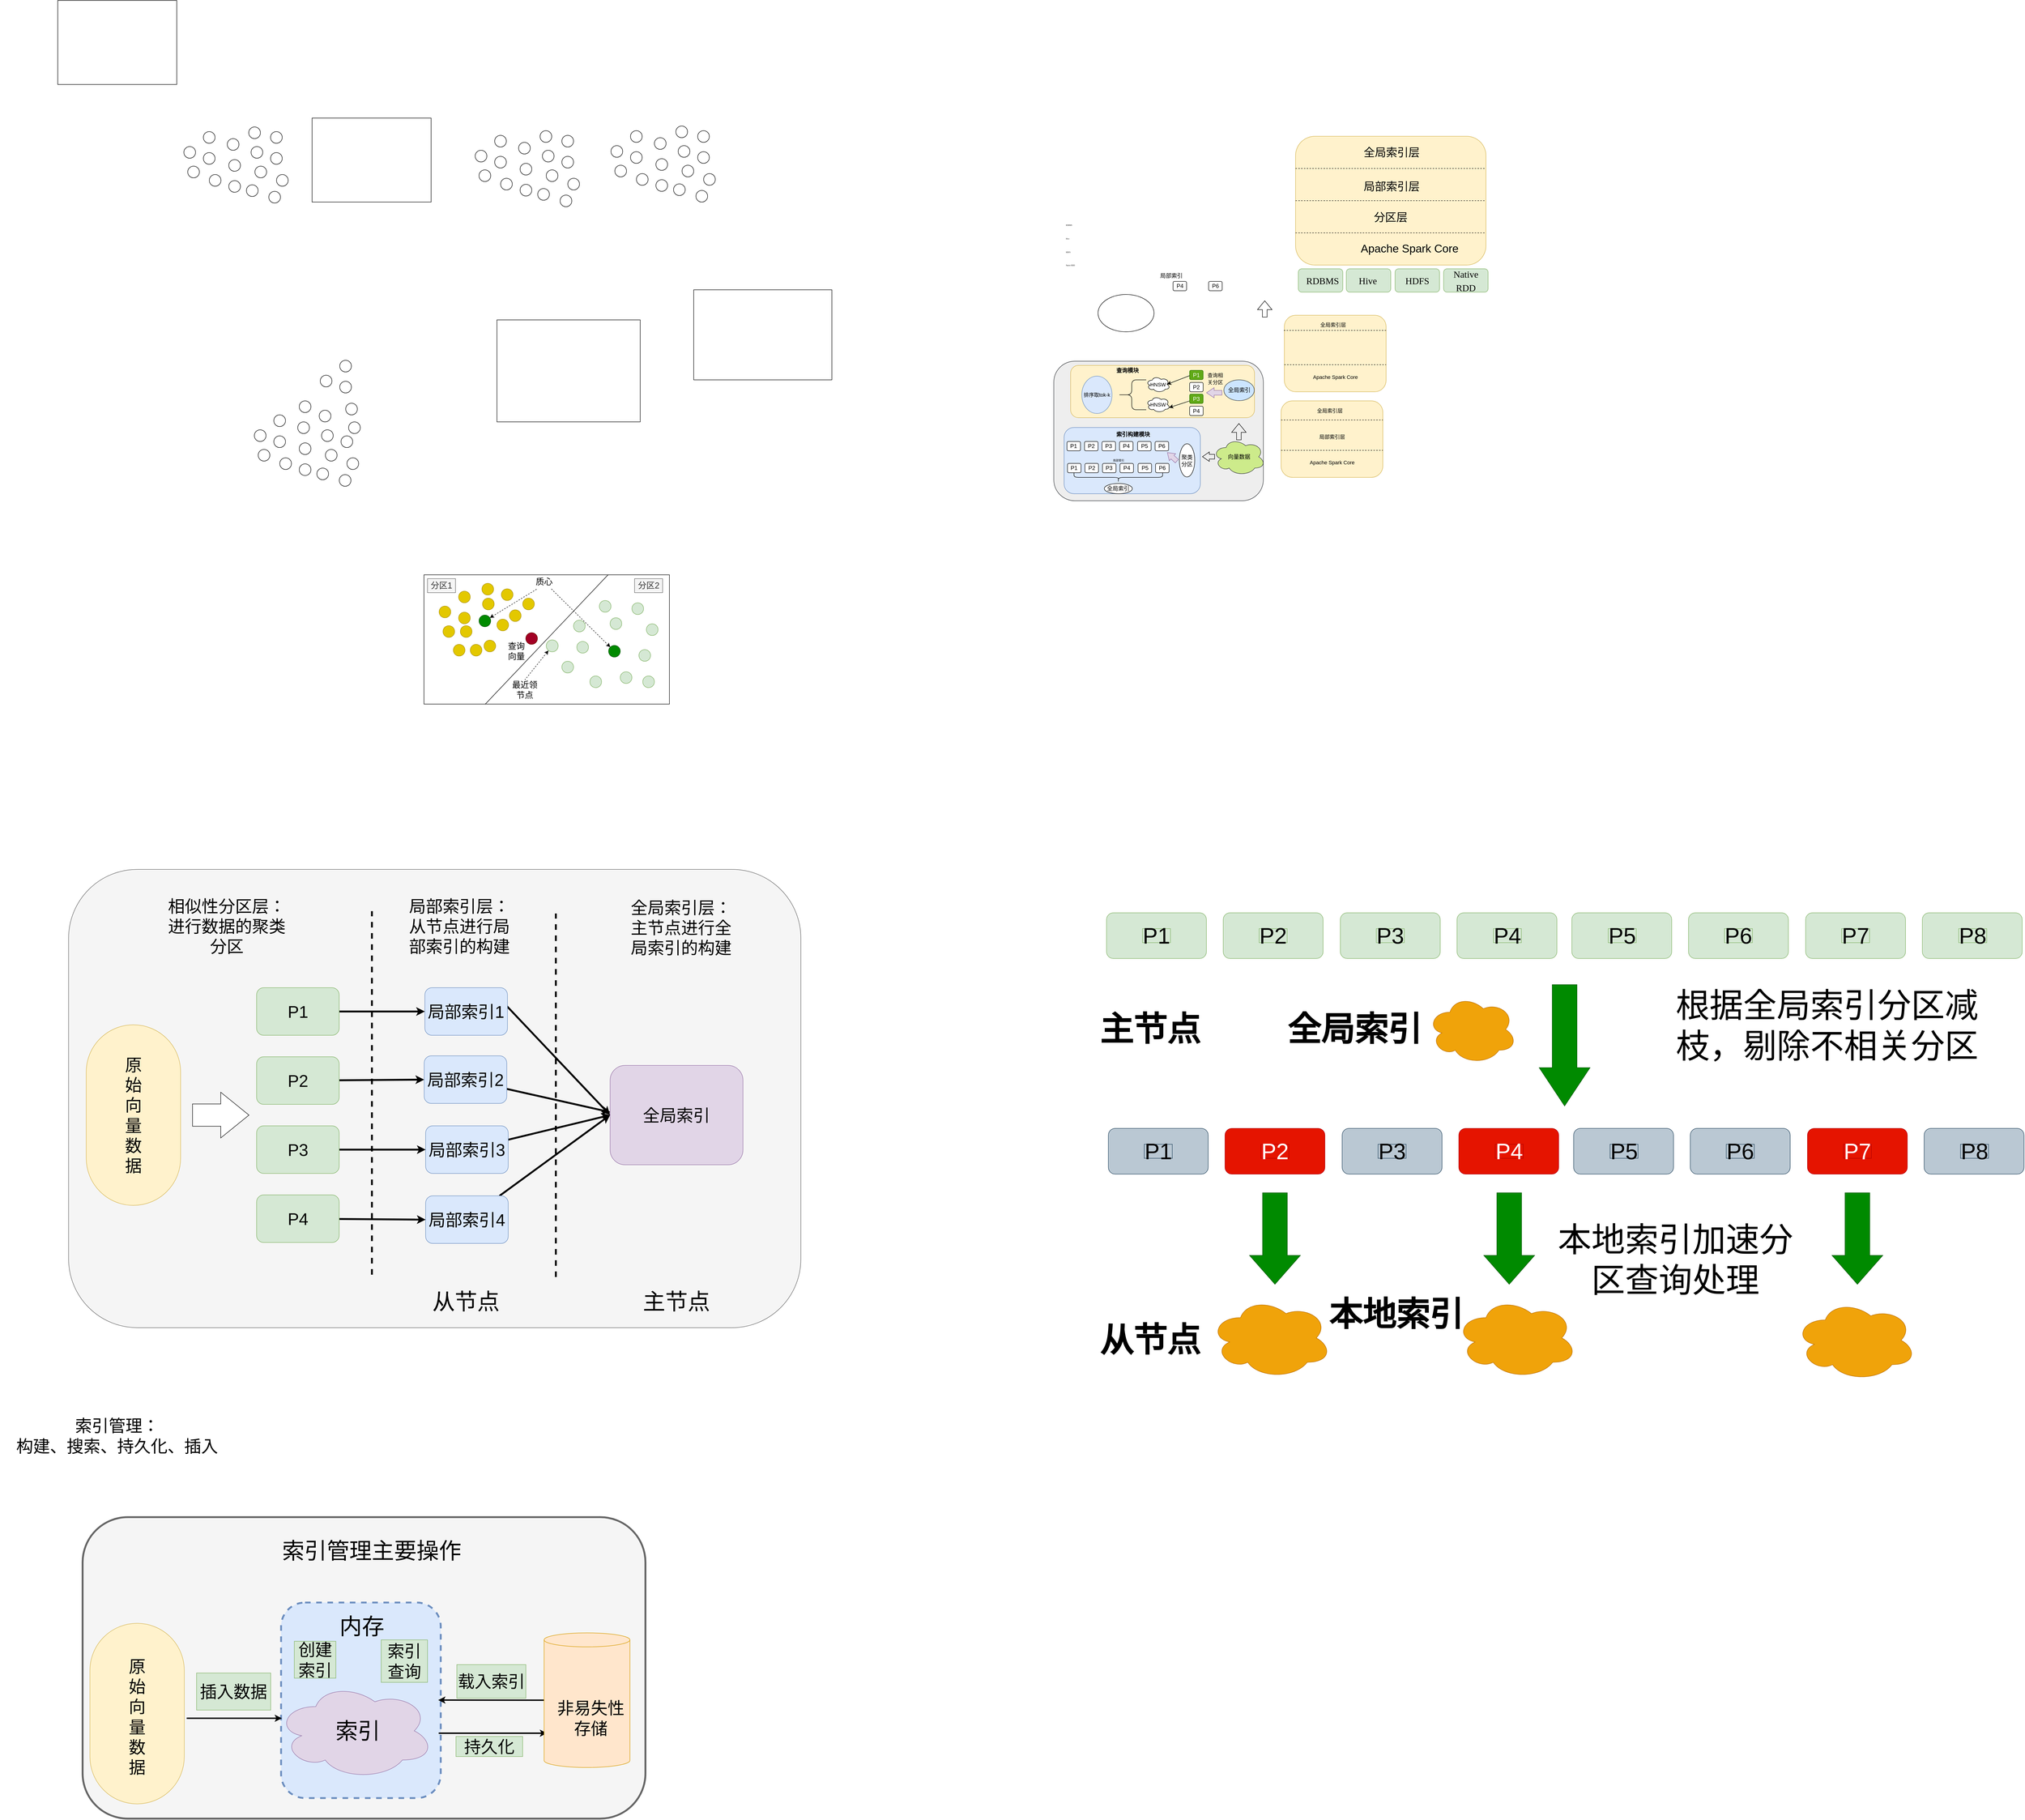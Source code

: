 <mxfile version="16.1.0" type="github">
  <diagram id="qIW5ML4J-Icw4jlsT2Hg" name="Page-1">
    <mxGraphModel dx="7270" dy="4770" grid="0" gridSize="10" guides="1" tooltips="1" connect="1" arrows="1" fold="1" page="0" pageScale="1" pageWidth="827" pageHeight="1169" math="0" shadow="0">
      <root>
        <mxCell id="0" />
        <mxCell id="1" parent="0" />
        <mxCell id="DyQA5WAz914mw7-BLqGP-5" value="" style="rounded=0;whiteSpace=wrap;html=1;" parent="1" vertex="1">
          <mxGeometry x="-1378.53" y="-726.25" width="525.91" height="277" as="geometry" />
        </mxCell>
        <mxCell id="CZmBOX2CGXczauoR-C34-1" value="" style="rounded=1;whiteSpace=wrap;html=1;fontSize=36;strokeWidth=4;fillColor=#f5f5f5;fontColor=#333333;strokeColor=#666666;" parent="1" vertex="1">
          <mxGeometry x="-2110" y="1293" width="1206" height="646" as="geometry" />
        </mxCell>
        <mxCell id="CZmBOX2CGXczauoR-C34-2" value="" style="rounded=1;whiteSpace=wrap;html=1;fontSize=48;dashed=1;strokeWidth=4;fillColor=#dae8fc;strokeColor=#6c8ebf;" parent="1" vertex="1">
          <mxGeometry x="-1684.73" y="1476" width="342.12" height="419" as="geometry" />
        </mxCell>
        <mxCell id="CZmBOX2CGXczauoR-C34-3" value="" style="rounded=1;whiteSpace=wrap;html=1;fontSize=36;fillColor=#f5f5f5;fontColor=#333333;strokeColor=#666666;" parent="1" vertex="1">
          <mxGeometry x="-2140" y="-95" width="1569" height="982" as="geometry" />
        </mxCell>
        <mxCell id="CZmBOX2CGXczauoR-C34-4" value="" style="rounded=1;whiteSpace=wrap;html=1;fontSize=24;arcSize=50;direction=south;fillColor=#fff2cc;strokeColor=#d6b656;" parent="1" vertex="1">
          <mxGeometry x="-2102.25" y="238" width="202.25" height="387" as="geometry" />
        </mxCell>
        <mxCell id="CZmBOX2CGXczauoR-C34-5" value="&lt;font style=&quot;font-size: 36px&quot;&gt;原始向量数据&lt;/font&gt;" style="text;html=1;strokeColor=none;fillColor=none;align=center;verticalAlign=middle;whiteSpace=wrap;rounded=0;fontSize=24;" parent="1" vertex="1">
          <mxGeometry x="-2033.12" y="301.5" width="64" height="260" as="geometry" />
        </mxCell>
        <mxCell id="CZmBOX2CGXczauoR-C34-6" style="edgeStyle=none;rounded=0;orthogonalLoop=1;jettySize=auto;html=1;entryX=0;entryY=0.5;entryDx=0;entryDy=0;fontSize=36;strokeWidth=4;" parent="1" source="CZmBOX2CGXczauoR-C34-7" target="CZmBOX2CGXczauoR-C34-19" edge="1">
          <mxGeometry relative="1" as="geometry" />
        </mxCell>
        <mxCell id="CZmBOX2CGXczauoR-C34-7" value="P1" style="rounded=1;whiteSpace=wrap;html=1;fontSize=36;fillColor=#d5e8d4;strokeColor=#82b366;" parent="1" vertex="1">
          <mxGeometry x="-1737.25" y="158.5" width="177" height="102" as="geometry" />
        </mxCell>
        <mxCell id="CZmBOX2CGXczauoR-C34-8" style="edgeStyle=none;rounded=0;orthogonalLoop=1;jettySize=auto;html=1;entryX=0;entryY=0.5;entryDx=0;entryDy=0;fontSize=36;strokeWidth=4;" parent="1" source="CZmBOX2CGXczauoR-C34-9" target="CZmBOX2CGXczauoR-C34-21" edge="1">
          <mxGeometry relative="1" as="geometry" />
        </mxCell>
        <mxCell id="CZmBOX2CGXczauoR-C34-9" value="P2" style="rounded=1;whiteSpace=wrap;html=1;fontSize=36;fillColor=#d5e8d4;strokeColor=#82b366;" parent="1" vertex="1">
          <mxGeometry x="-1737.25" y="306.5" width="177" height="102" as="geometry" />
        </mxCell>
        <mxCell id="CZmBOX2CGXczauoR-C34-10" style="edgeStyle=none;rounded=0;orthogonalLoop=1;jettySize=auto;html=1;entryX=0;entryY=0.5;entryDx=0;entryDy=0;fontSize=36;strokeWidth=4;" parent="1" source="CZmBOX2CGXczauoR-C34-11" target="CZmBOX2CGXczauoR-C34-23" edge="1">
          <mxGeometry relative="1" as="geometry" />
        </mxCell>
        <mxCell id="CZmBOX2CGXczauoR-C34-11" value="P3" style="rounded=1;whiteSpace=wrap;html=1;fontSize=36;fillColor=#d5e8d4;strokeColor=#82b366;" parent="1" vertex="1">
          <mxGeometry x="-1737.25" y="454.5" width="177" height="102" as="geometry" />
        </mxCell>
        <mxCell id="CZmBOX2CGXczauoR-C34-12" style="edgeStyle=none;rounded=0;orthogonalLoop=1;jettySize=auto;html=1;entryX=0;entryY=0.5;entryDx=0;entryDy=0;fontSize=36;strokeWidth=4;" parent="1" source="CZmBOX2CGXczauoR-C34-13" target="CZmBOX2CGXczauoR-C34-25" edge="1">
          <mxGeometry relative="1" as="geometry" />
        </mxCell>
        <mxCell id="CZmBOX2CGXczauoR-C34-13" value="P4" style="rounded=1;whiteSpace=wrap;html=1;fontSize=36;fillColor=#d5e8d4;strokeColor=#82b366;" parent="1" vertex="1">
          <mxGeometry x="-1737.25" y="602.5" width="177" height="102" as="geometry" />
        </mxCell>
        <mxCell id="CZmBOX2CGXczauoR-C34-14" value="" style="shape=singleArrow;whiteSpace=wrap;html=1;fontSize=36;arrowWidth=0.486;arrowSize=0.5;" parent="1" vertex="1">
          <mxGeometry x="-1874.5" y="382.5" width="121" height="98" as="geometry" />
        </mxCell>
        <mxCell id="CZmBOX2CGXczauoR-C34-15" value="&lt;font style=&quot;font-size: 36px&quot;&gt;相似性分区层：进行数据的聚类分区&lt;/font&gt;" style="text;html=1;strokeColor=none;fillColor=none;align=center;verticalAlign=middle;whiteSpace=wrap;rounded=0;fontSize=36;" parent="1" vertex="1">
          <mxGeometry x="-1934.2" y="-33.5" width="266.25" height="120" as="geometry" />
        </mxCell>
        <mxCell id="CZmBOX2CGXczauoR-C34-16" value="" style="endArrow=none;html=1;rounded=0;fontSize=36;dashed=1;strokeWidth=4;" parent="1" edge="1">
          <mxGeometry width="50" height="50" relative="1" as="geometry">
            <mxPoint x="-1490.05" y="773.5" as="sourcePoint" />
            <mxPoint x="-1490.05" y="-5.5" as="targetPoint" />
          </mxGeometry>
        </mxCell>
        <mxCell id="CZmBOX2CGXczauoR-C34-17" value="" style="endArrow=none;html=1;rounded=0;fontSize=36;dashed=1;strokeWidth=4;" parent="1" edge="1">
          <mxGeometry width="50" height="50" relative="1" as="geometry">
            <mxPoint x="-1095.94" y="778.5" as="sourcePoint" />
            <mxPoint x="-1095.94" y="-0.5" as="targetPoint" />
          </mxGeometry>
        </mxCell>
        <mxCell id="CZmBOX2CGXczauoR-C34-18" style="edgeStyle=none;rounded=0;orthogonalLoop=1;jettySize=auto;html=1;entryX=0;entryY=0.5;entryDx=0;entryDy=0;fontSize=36;strokeWidth=4;" parent="1" target="CZmBOX2CGXczauoR-C34-28" edge="1">
          <mxGeometry relative="1" as="geometry">
            <mxPoint x="-1204.25" y="194.5" as="sourcePoint" />
          </mxGeometry>
        </mxCell>
        <mxCell id="CZmBOX2CGXczauoR-C34-19" value="局部索引1" style="rounded=1;whiteSpace=wrap;html=1;fontSize=36;fillColor=#dae8fc;strokeColor=#6c8ebf;" parent="1" vertex="1">
          <mxGeometry x="-1376.63" y="158.5" width="177" height="102" as="geometry" />
        </mxCell>
        <mxCell id="CZmBOX2CGXczauoR-C34-20" style="edgeStyle=none;rounded=0;orthogonalLoop=1;jettySize=auto;html=1;entryX=0.003;entryY=0.471;entryDx=0;entryDy=0;entryPerimeter=0;fontSize=36;strokeWidth=4;" parent="1" source="CZmBOX2CGXczauoR-C34-21" target="CZmBOX2CGXczauoR-C34-28" edge="1">
          <mxGeometry relative="1" as="geometry" />
        </mxCell>
        <mxCell id="CZmBOX2CGXczauoR-C34-21" value="局部索引2" style="rounded=1;whiteSpace=wrap;html=1;fontSize=36;fillColor=#dae8fc;strokeColor=#6c8ebf;" parent="1" vertex="1">
          <mxGeometry x="-1378.12" y="304.5" width="177" height="102" as="geometry" />
        </mxCell>
        <mxCell id="CZmBOX2CGXczauoR-C34-22" style="edgeStyle=none;rounded=0;orthogonalLoop=1;jettySize=auto;html=1;entryX=0;entryY=0.5;entryDx=0;entryDy=0;fontSize=36;strokeWidth=4;" parent="1" source="CZmBOX2CGXczauoR-C34-23" target="CZmBOX2CGXczauoR-C34-28" edge="1">
          <mxGeometry relative="1" as="geometry" />
        </mxCell>
        <mxCell id="CZmBOX2CGXczauoR-C34-23" value="局部索引3" style="rounded=1;whiteSpace=wrap;html=1;fontSize=36;fillColor=#dae8fc;strokeColor=#6c8ebf;" parent="1" vertex="1">
          <mxGeometry x="-1375" y="454.5" width="177" height="102" as="geometry" />
        </mxCell>
        <mxCell id="CZmBOX2CGXczauoR-C34-24" style="edgeStyle=none;rounded=0;orthogonalLoop=1;jettySize=auto;html=1;entryX=0;entryY=0.5;entryDx=0;entryDy=0;fontSize=36;strokeWidth=4;" parent="1" source="CZmBOX2CGXczauoR-C34-25" target="CZmBOX2CGXczauoR-C34-28" edge="1">
          <mxGeometry relative="1" as="geometry" />
        </mxCell>
        <mxCell id="CZmBOX2CGXczauoR-C34-25" value="局部索引4" style="rounded=1;whiteSpace=wrap;html=1;fontSize=36;fillColor=#dae8fc;strokeColor=#6c8ebf;" parent="1" vertex="1">
          <mxGeometry x="-1375" y="604.5" width="177" height="102" as="geometry" />
        </mxCell>
        <mxCell id="CZmBOX2CGXczauoR-C34-26" value="局部索引层：从节点进行局部索引的构建" style="text;html=1;strokeColor=none;fillColor=none;align=center;verticalAlign=middle;whiteSpace=wrap;rounded=0;fontSize=36;" parent="1" vertex="1">
          <mxGeometry x="-1415.49" y="-45" width="224.74" height="143" as="geometry" />
        </mxCell>
        <mxCell id="CZmBOX2CGXczauoR-C34-27" value="全局索引层：主节点进行全局索引的构建" style="text;html=1;strokeColor=none;fillColor=none;align=center;verticalAlign=middle;whiteSpace=wrap;rounded=0;fontSize=36;" parent="1" vertex="1">
          <mxGeometry x="-940.12" y="-41.5" width="224.74" height="143" as="geometry" />
        </mxCell>
        <mxCell id="CZmBOX2CGXczauoR-C34-28" value="全局索引" style="rounded=1;whiteSpace=wrap;html=1;fontSize=36;fillColor=#e1d5e7;strokeColor=#9673a6;" parent="1" vertex="1">
          <mxGeometry x="-979.72" y="325" width="284.72" height="213" as="geometry" />
        </mxCell>
        <mxCell id="CZmBOX2CGXczauoR-C34-29" value="索引管理：&lt;br&gt;构建、搜索、持久化、插入&lt;br&gt;" style="text;html=1;strokeColor=none;fillColor=none;align=center;verticalAlign=middle;whiteSpace=wrap;rounded=0;fontSize=36;" parent="1" vertex="1">
          <mxGeometry x="-2286.75" y="979" width="502" height="280" as="geometry" />
        </mxCell>
        <mxCell id="CZmBOX2CGXczauoR-C34-30" style="edgeStyle=none;rounded=0;orthogonalLoop=1;jettySize=auto;html=1;fontSize=36;strokeWidth=3;" parent="1" edge="1">
          <mxGeometry relative="1" as="geometry">
            <mxPoint x="-1347" y="1756" as="sourcePoint" />
            <mxPoint x="-1115" y="1756" as="targetPoint" />
          </mxGeometry>
        </mxCell>
        <mxCell id="CZmBOX2CGXczauoR-C34-31" value="" style="ellipse;shape=cloud;whiteSpace=wrap;html=1;fontSize=36;fillColor=#e1d5e7;strokeColor=#9673a6;" parent="1" vertex="1">
          <mxGeometry x="-1694.73" y="1647" width="337.45" height="208" as="geometry" />
        </mxCell>
        <mxCell id="CZmBOX2CGXczauoR-C34-32" value="" style="rounded=1;whiteSpace=wrap;html=1;fontSize=24;arcSize=50;direction=south;fillColor=#fff2cc;strokeColor=#d6b656;" parent="1" vertex="1">
          <mxGeometry x="-2094.34" y="1520.5" width="202.25" height="387" as="geometry" />
        </mxCell>
        <mxCell id="CZmBOX2CGXczauoR-C34-33" value="&lt;font style=&quot;font-size: 36px&quot;&gt;原始向量数据&lt;/font&gt;" style="text;html=1;strokeColor=none;fillColor=none;align=center;verticalAlign=middle;whiteSpace=wrap;rounded=0;fontSize=24;" parent="1" vertex="1">
          <mxGeometry x="-2025.22" y="1590.5" width="64" height="260" as="geometry" />
        </mxCell>
        <mxCell id="CZmBOX2CGXczauoR-C34-34" style="rounded=0;orthogonalLoop=1;jettySize=auto;html=1;fontSize=36;strokeWidth=3;exitX=0;exitY=0.5;exitDx=0;exitDy=0;exitPerimeter=0;" parent="1" source="CZmBOX2CGXczauoR-C34-35" edge="1">
          <mxGeometry relative="1" as="geometry">
            <mxPoint x="-1348" y="1685" as="targetPoint" />
          </mxGeometry>
        </mxCell>
        <mxCell id="CZmBOX2CGXczauoR-C34-35" value="" style="shape=cylinder3;whiteSpace=wrap;html=1;boundedLbl=1;backgroundOutline=1;size=15;fontSize=36;fillColor=#ffe6cc;strokeColor=#d79b00;" parent="1" vertex="1">
          <mxGeometry x="-1121.23" y="1541" width="184" height="288.5" as="geometry" />
        </mxCell>
        <mxCell id="CZmBOX2CGXczauoR-C34-36" value="持久化" style="text;html=1;strokeColor=#82b366;fillColor=#d5e8d4;align=center;verticalAlign=middle;whiteSpace=wrap;rounded=0;fontSize=36;" parent="1" vertex="1">
          <mxGeometry x="-1309.99" y="1763" width="142.99" height="43" as="geometry" />
        </mxCell>
        <mxCell id="CZmBOX2CGXczauoR-C34-37" value="载入索引" style="text;html=1;strokeColor=#82b366;fillColor=#d5e8d4;align=center;verticalAlign=middle;whiteSpace=wrap;rounded=0;fontSize=36;" parent="1" vertex="1">
          <mxGeometry x="-1308.12" y="1609" width="148" height="72" as="geometry" />
        </mxCell>
        <mxCell id="CZmBOX2CGXczauoR-C34-38" value="插入数据" style="text;html=1;strokeColor=#82b366;fillColor=#d5e8d4;align=center;verticalAlign=middle;whiteSpace=wrap;rounded=0;fontSize=36;" parent="1" vertex="1">
          <mxGeometry x="-1865.86" y="1627" width="159" height="79.5" as="geometry" />
        </mxCell>
        <mxCell id="CZmBOX2CGXczauoR-C34-39" value="&lt;font style=&quot;font-size: 48px&quot;&gt;索引&lt;/font&gt;" style="text;html=1;strokeColor=none;fillColor=none;align=center;verticalAlign=middle;whiteSpace=wrap;rounded=0;fontSize=36;" parent="1" vertex="1">
          <mxGeometry x="-1593.74" y="1736" width="148" height="30" as="geometry" />
        </mxCell>
        <mxCell id="CZmBOX2CGXczauoR-C34-40" value="&lt;font style=&quot;font-size: 48px&quot;&gt;内存&lt;/font&gt;" style="text;html=1;strokeColor=none;fillColor=none;align=center;verticalAlign=middle;whiteSpace=wrap;rounded=0;dashed=1;fontSize=48;" parent="1" vertex="1">
          <mxGeometry x="-1587.99" y="1457" width="153" height="140" as="geometry" />
        </mxCell>
        <mxCell id="CZmBOX2CGXczauoR-C34-41" value="" style="endArrow=classic;html=1;rounded=0;fontSize=36;strokeWidth=3;" parent="1" edge="1">
          <mxGeometry width="50" height="50" relative="1" as="geometry">
            <mxPoint x="-1887" y="1724.0" as="sourcePoint" />
            <mxPoint x="-1683" y="1724.0" as="targetPoint" />
          </mxGeometry>
        </mxCell>
        <mxCell id="CZmBOX2CGXczauoR-C34-42" value="非易失性存储" style="text;html=1;strokeColor=none;fillColor=none;align=center;verticalAlign=middle;whiteSpace=wrap;rounded=0;fontSize=36;" parent="1" vertex="1">
          <mxGeometry x="-1098" y="1702.75" width="154.23" height="43" as="geometry" />
        </mxCell>
        <mxCell id="CZmBOX2CGXczauoR-C34-43" value="创建索引" style="text;html=1;strokeColor=#82b366;fillColor=#d5e8d4;align=center;verticalAlign=middle;whiteSpace=wrap;rounded=0;fontSize=36;" parent="1" vertex="1">
          <mxGeometry x="-1656.38" y="1559" width="89" height="79" as="geometry" />
        </mxCell>
        <mxCell id="CZmBOX2CGXczauoR-C34-44" value="索引查询" style="text;html=1;strokeColor=#82b366;fillColor=#d5e8d4;align=center;verticalAlign=middle;whiteSpace=wrap;rounded=0;fontSize=36;" parent="1" vertex="1">
          <mxGeometry x="-1470.23" y="1556" width="99.23" height="91" as="geometry" />
        </mxCell>
        <mxCell id="CZmBOX2CGXczauoR-C34-45" value="&lt;font style=&quot;font-size: 48px&quot;&gt;索引管理主要操作&lt;/font&gt;" style="text;html=1;strokeColor=none;fillColor=none;align=center;verticalAlign=middle;whiteSpace=wrap;rounded=1;dashed=1;fontSize=48;" parent="1" vertex="1">
          <mxGeometry x="-1700.26" y="1295" width="419" height="140" as="geometry" />
        </mxCell>
        <mxCell id="CZmBOX2CGXczauoR-C34-46" value="&lt;font style=&quot;font-size: 48px&quot;&gt;从节点&lt;/font&gt;" style="text;html=1;strokeColor=none;fillColor=none;align=center;verticalAlign=middle;whiteSpace=wrap;rounded=0;" parent="1" vertex="1">
          <mxGeometry x="-1380.82" y="805" width="185.38" height="52" as="geometry" />
        </mxCell>
        <mxCell id="CZmBOX2CGXczauoR-C34-47" value="&lt;font style=&quot;font-size: 48px&quot;&gt;主节点&lt;/font&gt;" style="text;html=1;strokeColor=none;fillColor=none;align=center;verticalAlign=middle;whiteSpace=wrap;rounded=0;" parent="1" vertex="1">
          <mxGeometry x="-930.05" y="816" width="185.38" height="30" as="geometry" />
        </mxCell>
        <mxCell id="2JOY8OT8ZH7SU-0Lw7vG-3" value="" style="rounded=1;whiteSpace=wrap;html=1;fillColor=#d5e8d4;strokeColor=#82b366;" parent="1" vertex="1">
          <mxGeometry x="84" y="-2" width="214" height="98" as="geometry" />
        </mxCell>
        <mxCell id="2JOY8OT8ZH7SU-0Lw7vG-4" value="" style="rounded=1;whiteSpace=wrap;html=1;fillColor=#d5e8d4;strokeColor=#82b366;" parent="1" vertex="1">
          <mxGeometry x="334" y="-2" width="214" height="98" as="geometry" />
        </mxCell>
        <mxCell id="2JOY8OT8ZH7SU-0Lw7vG-14" value="&lt;font style=&quot;font-size: 48px&quot;&gt;P2&lt;/font&gt;" style="text;html=1;strokeColor=#82b366;fillColor=#d5e8d4;align=center;verticalAlign=middle;whiteSpace=wrap;rounded=0;" parent="1" vertex="1">
          <mxGeometry x="411" y="32" width="60" height="30" as="geometry" />
        </mxCell>
        <mxCell id="2JOY8OT8ZH7SU-0Lw7vG-15" value="&lt;font style=&quot;font-size: 48px&quot;&gt;P1&lt;/font&gt;" style="text;html=1;strokeColor=#82b366;fillColor=#d5e8d4;align=center;verticalAlign=middle;whiteSpace=wrap;rounded=0;" parent="1" vertex="1">
          <mxGeometry x="161" y="32" width="60" height="30" as="geometry" />
        </mxCell>
        <mxCell id="2JOY8OT8ZH7SU-0Lw7vG-20" value="" style="rounded=1;whiteSpace=wrap;html=1;fillColor=#d5e8d4;strokeColor=#82b366;" parent="1" vertex="1">
          <mxGeometry x="585" y="-2" width="214" height="98" as="geometry" />
        </mxCell>
        <mxCell id="2JOY8OT8ZH7SU-0Lw7vG-21" value="" style="rounded=1;whiteSpace=wrap;html=1;fillColor=#d5e8d4;strokeColor=#82b366;" parent="1" vertex="1">
          <mxGeometry x="835" y="-2" width="214" height="98" as="geometry" />
        </mxCell>
        <mxCell id="2JOY8OT8ZH7SU-0Lw7vG-22" value="&lt;font style=&quot;font-size: 48px&quot;&gt;P4&lt;/font&gt;" style="text;html=1;strokeColor=#82b366;fillColor=#d5e8d4;align=center;verticalAlign=middle;whiteSpace=wrap;rounded=0;" parent="1" vertex="1">
          <mxGeometry x="913" y="32" width="60" height="30" as="geometry" />
        </mxCell>
        <mxCell id="2JOY8OT8ZH7SU-0Lw7vG-23" value="&lt;font style=&quot;font-size: 48px&quot;&gt;P3&lt;/font&gt;" style="text;html=1;strokeColor=#82b366;fillColor=#d5e8d4;align=center;verticalAlign=middle;whiteSpace=wrap;rounded=0;" parent="1" vertex="1">
          <mxGeometry x="662" y="32" width="60" height="30" as="geometry" />
        </mxCell>
        <mxCell id="2JOY8OT8ZH7SU-0Lw7vG-24" value="" style="rounded=1;whiteSpace=wrap;html=1;fillColor=#d5e8d4;strokeColor=#82b366;" parent="1" vertex="1">
          <mxGeometry x="1081" y="-2" width="214" height="98" as="geometry" />
        </mxCell>
        <mxCell id="2JOY8OT8ZH7SU-0Lw7vG-25" value="" style="rounded=1;whiteSpace=wrap;html=1;fillColor=#d5e8d4;strokeColor=#82b366;" parent="1" vertex="1">
          <mxGeometry x="1331" y="-2" width="214" height="98" as="geometry" />
        </mxCell>
        <mxCell id="2JOY8OT8ZH7SU-0Lw7vG-26" value="&lt;font style=&quot;font-size: 48px&quot;&gt;P6&lt;/font&gt;" style="text;html=1;strokeColor=#82b366;fillColor=#d5e8d4;align=center;verticalAlign=middle;whiteSpace=wrap;rounded=0;" parent="1" vertex="1">
          <mxGeometry x="1408" y="32" width="60" height="30" as="geometry" />
        </mxCell>
        <mxCell id="2JOY8OT8ZH7SU-0Lw7vG-27" value="&lt;font style=&quot;font-size: 48px&quot;&gt;P5&lt;/font&gt;" style="text;html=1;strokeColor=#82b366;fillColor=#d5e8d4;align=center;verticalAlign=middle;whiteSpace=wrap;rounded=0;" parent="1" vertex="1">
          <mxGeometry x="1159" y="32" width="60" height="30" as="geometry" />
        </mxCell>
        <mxCell id="2JOY8OT8ZH7SU-0Lw7vG-28" value="" style="rounded=1;whiteSpace=wrap;html=1;fillColor=#d5e8d4;strokeColor=#82b366;" parent="1" vertex="1">
          <mxGeometry x="1582" y="-2" width="214" height="98" as="geometry" />
        </mxCell>
        <mxCell id="2JOY8OT8ZH7SU-0Lw7vG-29" value="" style="rounded=1;whiteSpace=wrap;html=1;fillColor=#d5e8d4;strokeColor=#82b366;" parent="1" vertex="1">
          <mxGeometry x="1832" y="-2" width="214" height="98" as="geometry" />
        </mxCell>
        <mxCell id="2JOY8OT8ZH7SU-0Lw7vG-30" value="&lt;font style=&quot;font-size: 48px&quot;&gt;P8&lt;/font&gt;" style="text;html=1;strokeColor=#82b366;fillColor=#d5e8d4;align=center;verticalAlign=middle;whiteSpace=wrap;rounded=0;" parent="1" vertex="1">
          <mxGeometry x="1910" y="32" width="60" height="30" as="geometry" />
        </mxCell>
        <mxCell id="2JOY8OT8ZH7SU-0Lw7vG-31" value="&lt;font style=&quot;font-size: 48px&quot;&gt;P7&lt;/font&gt;" style="text;html=1;strokeColor=#82b366;fillColor=#d5e8d4;align=center;verticalAlign=middle;whiteSpace=wrap;rounded=0;" parent="1" vertex="1">
          <mxGeometry x="1659" y="32" width="60" height="30" as="geometry" />
        </mxCell>
        <mxCell id="2JOY8OT8ZH7SU-0Lw7vG-32" value="" style="shape=singleArrow;direction=south;whiteSpace=wrap;html=1;fontSize=48;arrowWidth=0.486;arrowSize=0.316;fillColor=#008a00;fontColor=#ffffff;strokeColor=#005700;" parent="1" vertex="1">
          <mxGeometry x="1011" y="152" width="109" height="260" as="geometry" />
        </mxCell>
        <mxCell id="2JOY8OT8ZH7SU-0Lw7vG-33" value="" style="ellipse;shape=cloud;whiteSpace=wrap;html=1;fontSize=48;fillColor=#f0a30a;fontColor=#000000;strokeColor=#BD7000;" parent="1" vertex="1">
          <mxGeometry x="772" y="174" width="191" height="148" as="geometry" />
        </mxCell>
        <mxCell id="2JOY8OT8ZH7SU-0Lw7vG-34" value="&lt;b&gt;&lt;font style=&quot;font-size: 72px&quot;&gt;全局索引&lt;/font&gt;&lt;/b&gt;" style="text;html=1;strokeColor=none;fillColor=none;align=center;verticalAlign=middle;whiteSpace=wrap;rounded=0;fontSize=48;" parent="1" vertex="1">
          <mxGeometry x="463" y="233" width="305" height="30" as="geometry" />
        </mxCell>
        <mxCell id="2JOY8OT8ZH7SU-0Lw7vG-35" value="根据全局索引分区减枝，剔除不相关分区" style="text;html=1;strokeColor=none;fillColor=none;align=center;verticalAlign=middle;whiteSpace=wrap;rounded=0;fontSize=72;" parent="1" vertex="1">
          <mxGeometry x="1285" y="225" width="686" height="30" as="geometry" />
        </mxCell>
        <mxCell id="2JOY8OT8ZH7SU-0Lw7vG-36" value="" style="rounded=1;whiteSpace=wrap;html=1;fillColor=#bac8d3;strokeColor=#23445d;" parent="1" vertex="1">
          <mxGeometry x="87.86" y="460" width="214" height="98" as="geometry" />
        </mxCell>
        <mxCell id="2JOY8OT8ZH7SU-0Lw7vG-37" value="" style="rounded=1;whiteSpace=wrap;html=1;fillColor=#e51400;strokeColor=#B20000;fontColor=#ffffff;" parent="1" vertex="1">
          <mxGeometry x="337.86" y="460" width="214" height="98" as="geometry" />
        </mxCell>
        <mxCell id="2JOY8OT8ZH7SU-0Lw7vG-38" value="&lt;font style=&quot;font-size: 48px&quot;&gt;P2&lt;/font&gt;" style="text;html=1;strokeColor=#B20000;fillColor=#e51400;align=center;verticalAlign=middle;whiteSpace=wrap;rounded=0;fontColor=#ffffff;" parent="1" vertex="1">
          <mxGeometry x="414.86" y="494" width="60" height="30" as="geometry" />
        </mxCell>
        <mxCell id="2JOY8OT8ZH7SU-0Lw7vG-39" value="&lt;font style=&quot;font-size: 48px&quot;&gt;P1&lt;/font&gt;" style="text;html=1;strokeColor=#23445d;fillColor=#bac8d3;align=center;verticalAlign=middle;whiteSpace=wrap;rounded=0;" parent="1" vertex="1">
          <mxGeometry x="164.86" y="494" width="60" height="30" as="geometry" />
        </mxCell>
        <mxCell id="2JOY8OT8ZH7SU-0Lw7vG-40" value="" style="rounded=1;whiteSpace=wrap;html=1;fillColor=#bac8d3;strokeColor=#23445d;" parent="1" vertex="1">
          <mxGeometry x="588.86" y="460" width="214" height="98" as="geometry" />
        </mxCell>
        <mxCell id="2JOY8OT8ZH7SU-0Lw7vG-41" value="" style="rounded=1;whiteSpace=wrap;html=1;fillColor=#e51400;strokeColor=#B20000;fontColor=#ffffff;" parent="1" vertex="1">
          <mxGeometry x="838.86" y="460" width="214" height="98" as="geometry" />
        </mxCell>
        <mxCell id="2JOY8OT8ZH7SU-0Lw7vG-42" value="&lt;font style=&quot;font-size: 48px&quot;&gt;P4&lt;/font&gt;" style="text;html=1;strokeColor=#B20000;fillColor=#e51400;align=center;verticalAlign=middle;whiteSpace=wrap;rounded=0;fontColor=#ffffff;" parent="1" vertex="1">
          <mxGeometry x="916.86" y="494" width="60" height="30" as="geometry" />
        </mxCell>
        <mxCell id="2JOY8OT8ZH7SU-0Lw7vG-43" value="&lt;font style=&quot;font-size: 48px&quot;&gt;P3&lt;/font&gt;" style="text;html=1;strokeColor=#23445d;fillColor=#bac8d3;align=center;verticalAlign=middle;whiteSpace=wrap;rounded=0;" parent="1" vertex="1">
          <mxGeometry x="665.86" y="494" width="60" height="30" as="geometry" />
        </mxCell>
        <mxCell id="2JOY8OT8ZH7SU-0Lw7vG-44" value="" style="rounded=1;whiteSpace=wrap;html=1;fillColor=#bac8d3;strokeColor=#23445d;" parent="1" vertex="1">
          <mxGeometry x="1084.86" y="460" width="214" height="98" as="geometry" />
        </mxCell>
        <mxCell id="2JOY8OT8ZH7SU-0Lw7vG-45" value="" style="rounded=1;whiteSpace=wrap;html=1;fillColor=#bac8d3;strokeColor=#23445d;" parent="1" vertex="1">
          <mxGeometry x="1334.86" y="460" width="214" height="98" as="geometry" />
        </mxCell>
        <mxCell id="2JOY8OT8ZH7SU-0Lw7vG-46" value="&lt;font style=&quot;font-size: 48px&quot;&gt;P6&lt;/font&gt;" style="text;html=1;strokeColor=#23445d;fillColor=#bac8d3;align=center;verticalAlign=middle;whiteSpace=wrap;rounded=0;" parent="1" vertex="1">
          <mxGeometry x="1411.86" y="494" width="60" height="30" as="geometry" />
        </mxCell>
        <mxCell id="2JOY8OT8ZH7SU-0Lw7vG-47" value="&lt;font style=&quot;font-size: 48px&quot;&gt;P5&lt;/font&gt;" style="text;html=1;strokeColor=#23445d;fillColor=#bac8d3;align=center;verticalAlign=middle;whiteSpace=wrap;rounded=0;" parent="1" vertex="1">
          <mxGeometry x="1162.86" y="494" width="60" height="30" as="geometry" />
        </mxCell>
        <mxCell id="2JOY8OT8ZH7SU-0Lw7vG-48" value="" style="rounded=1;whiteSpace=wrap;html=1;fillColor=#e51400;strokeColor=#B20000;fontColor=#ffffff;" parent="1" vertex="1">
          <mxGeometry x="1585.86" y="460" width="214" height="98" as="geometry" />
        </mxCell>
        <mxCell id="2JOY8OT8ZH7SU-0Lw7vG-49" value="" style="rounded=1;whiteSpace=wrap;html=1;fillColor=#bac8d3;strokeColor=#23445d;" parent="1" vertex="1">
          <mxGeometry x="1835.86" y="460" width="214" height="98" as="geometry" />
        </mxCell>
        <mxCell id="2JOY8OT8ZH7SU-0Lw7vG-50" value="&lt;font style=&quot;font-size: 48px&quot;&gt;P8&lt;/font&gt;" style="text;html=1;strokeColor=#23445d;fillColor=#bac8d3;align=center;verticalAlign=middle;whiteSpace=wrap;rounded=0;" parent="1" vertex="1">
          <mxGeometry x="1913.86" y="494" width="60" height="30" as="geometry" />
        </mxCell>
        <mxCell id="2JOY8OT8ZH7SU-0Lw7vG-51" value="&lt;font style=&quot;font-size: 48px&quot;&gt;P7&lt;/font&gt;" style="text;html=1;strokeColor=#B20000;fillColor=#e51400;align=center;verticalAlign=middle;whiteSpace=wrap;rounded=0;fontColor=#ffffff;" parent="1" vertex="1">
          <mxGeometry x="1662.86" y="494" width="60" height="30" as="geometry" />
        </mxCell>
        <mxCell id="2JOY8OT8ZH7SU-0Lw7vG-52" value="" style="shape=singleArrow;direction=south;whiteSpace=wrap;html=1;fontSize=48;arrowWidth=0.486;arrowSize=0.316;fillColor=#008a00;fontColor=#ffffff;strokeColor=#005700;" parent="1" vertex="1">
          <mxGeometry x="390.36" y="598" width="109" height="196" as="geometry" />
        </mxCell>
        <mxCell id="2JOY8OT8ZH7SU-0Lw7vG-53" value="" style="shape=singleArrow;direction=south;whiteSpace=wrap;html=1;fontSize=48;arrowWidth=0.486;arrowSize=0.316;fillColor=#008a00;fontColor=#ffffff;strokeColor=#005700;" parent="1" vertex="1">
          <mxGeometry x="892.36" y="598" width="109" height="196" as="geometry" />
        </mxCell>
        <mxCell id="2JOY8OT8ZH7SU-0Lw7vG-54" value="" style="shape=singleArrow;direction=south;whiteSpace=wrap;html=1;fontSize=48;arrowWidth=0.486;arrowSize=0.316;fillColor=#008a00;fontColor=#ffffff;strokeColor=#005700;" parent="1" vertex="1">
          <mxGeometry x="1638.36" y="598" width="109" height="196" as="geometry" />
        </mxCell>
        <mxCell id="2JOY8OT8ZH7SU-0Lw7vG-55" value="" style="ellipse;shape=cloud;whiteSpace=wrap;html=1;fontSize=72;fillColor=#f0a30a;fontColor=#000000;strokeColor=#BD7000;" parent="1" vertex="1">
          <mxGeometry x="306" y="822" width="260" height="174" as="geometry" />
        </mxCell>
        <mxCell id="2JOY8OT8ZH7SU-0Lw7vG-56" value="" style="ellipse;shape=cloud;whiteSpace=wrap;html=1;fontSize=72;fillColor=#f0a30a;fontColor=#000000;strokeColor=#BD7000;" parent="1" vertex="1">
          <mxGeometry x="832" y="822" width="260" height="174" as="geometry" />
        </mxCell>
        <mxCell id="2JOY8OT8ZH7SU-0Lw7vG-57" value="" style="ellipse;shape=cloud;whiteSpace=wrap;html=1;fontSize=72;fillColor=#f0a30a;fontColor=#000000;strokeColor=#BD7000;" parent="1" vertex="1">
          <mxGeometry x="1559" y="827" width="260" height="174" as="geometry" />
        </mxCell>
        <mxCell id="2JOY8OT8ZH7SU-0Lw7vG-58" value="&lt;b&gt;&lt;font style=&quot;font-size: 72px&quot;&gt;本地索引&lt;/font&gt;&lt;/b&gt;" style="text;html=1;strokeColor=none;fillColor=none;align=center;verticalAlign=middle;whiteSpace=wrap;rounded=0;fontSize=48;" parent="1" vertex="1">
          <mxGeometry x="551.86" y="844" width="305" height="30" as="geometry" />
        </mxCell>
        <mxCell id="2JOY8OT8ZH7SU-0Lw7vG-59" value="&lt;span style=&quot;font-size: 72px&quot;&gt;&lt;b&gt;主节点&lt;/b&gt;&lt;/span&gt;" style="text;html=1;strokeColor=none;fillColor=none;align=center;verticalAlign=middle;whiteSpace=wrap;rounded=0;fontSize=48;" parent="1" vertex="1">
          <mxGeometry x="25" y="233" width="305" height="30" as="geometry" />
        </mxCell>
        <mxCell id="2JOY8OT8ZH7SU-0Lw7vG-60" value="&lt;span style=&quot;font-size: 72px&quot;&gt;&lt;b&gt;从节点&lt;/b&gt;&lt;/span&gt;" style="text;html=1;strokeColor=none;fillColor=none;align=center;verticalAlign=middle;whiteSpace=wrap;rounded=0;fontSize=48;" parent="1" vertex="1">
          <mxGeometry x="25" y="899" width="305" height="30" as="geometry" />
        </mxCell>
        <mxCell id="2JOY8OT8ZH7SU-0Lw7vG-61" value="本地索引加速分区查询处理" style="text;html=1;strokeColor=none;fillColor=none;align=center;verticalAlign=middle;whiteSpace=wrap;rounded=0;fontSize=72;" parent="1" vertex="1">
          <mxGeometry x="1018" y="727" width="570" height="30" as="geometry" />
        </mxCell>
        <mxCell id="DyQA5WAz914mw7-BLqGP-6" style="rounded=0;orthogonalLoop=1;jettySize=auto;html=1;entryX=0.25;entryY=1;entryDx=0;entryDy=0;" parent="1" source="DyQA5WAz914mw7-BLqGP-5" target="DyQA5WAz914mw7-BLqGP-5" edge="1">
          <mxGeometry relative="1" as="geometry" />
        </mxCell>
        <mxCell id="DyQA5WAz914mw7-BLqGP-7" style="edgeStyle=none;rounded=0;orthogonalLoop=1;jettySize=auto;html=1;entryX=0.25;entryY=1;entryDx=0;entryDy=0;" parent="1" source="DyQA5WAz914mw7-BLqGP-5" target="DyQA5WAz914mw7-BLqGP-5" edge="1">
          <mxGeometry relative="1" as="geometry" />
        </mxCell>
        <mxCell id="DyQA5WAz914mw7-BLqGP-8" style="edgeStyle=none;rounded=0;orthogonalLoop=1;jettySize=auto;html=1;entryX=0.25;entryY=1;entryDx=0;entryDy=0;" parent="1" source="DyQA5WAz914mw7-BLqGP-5" target="DyQA5WAz914mw7-BLqGP-5" edge="1">
          <mxGeometry relative="1" as="geometry" />
        </mxCell>
        <mxCell id="DyQA5WAz914mw7-BLqGP-13" value="" style="ellipse;whiteSpace=wrap;html=1;aspect=fixed;" parent="1" vertex="1">
          <mxGeometry x="-1602" y="-1654" width="25" height="25" as="geometry" />
        </mxCell>
        <mxCell id="DyQA5WAz914mw7-BLqGP-14" value="" style="ellipse;whiteSpace=wrap;html=1;aspect=fixed;" parent="1" vertex="1">
          <mxGeometry x="-1560.25" y="-1641" width="25" height="25" as="geometry" />
        </mxCell>
        <mxCell id="DyQA5WAz914mw7-BLqGP-16" value="" style="ellipse;whiteSpace=wrap;html=1;aspect=fixed;" parent="1" vertex="1">
          <mxGeometry x="-1593.74" y="-1612" width="25" height="25" as="geometry" />
        </mxCell>
        <mxCell id="DyQA5WAz914mw7-BLqGP-17" value="" style="ellipse;whiteSpace=wrap;html=1;aspect=fixed;" parent="1" vertex="1">
          <mxGeometry x="-1560.25" y="-1686" width="25" height="25" as="geometry" />
        </mxCell>
        <mxCell id="DyQA5WAz914mw7-BLqGP-32" value="" style="ellipse;whiteSpace=wrap;html=1;aspect=fixed;" parent="1" vertex="1">
          <mxGeometry x="-1547.51" y="-1594" width="25" height="25" as="geometry" />
        </mxCell>
        <mxCell id="DyQA5WAz914mw7-BLqGP-33" value="" style="ellipse;whiteSpace=wrap;html=1;aspect=fixed;" parent="1" vertex="1">
          <mxGeometry x="-1505.76" y="-1581" width="25" height="25" as="geometry" />
        </mxCell>
        <mxCell id="DyQA5WAz914mw7-BLqGP-34" value="" style="ellipse;whiteSpace=wrap;html=1;aspect=fixed;" parent="1" vertex="1">
          <mxGeometry x="-1463" y="-1696" width="25" height="25" as="geometry" />
        </mxCell>
        <mxCell id="DyQA5WAz914mw7-BLqGP-35" value="" style="ellipse;whiteSpace=wrap;html=1;aspect=fixed;" parent="1" vertex="1">
          <mxGeometry x="-1505.76" y="-1626" width="25" height="25" as="geometry" />
        </mxCell>
        <mxCell id="DyQA5WAz914mw7-BLqGP-37" value="" style="ellipse;whiteSpace=wrap;html=1;aspect=fixed;" parent="1" vertex="1">
          <mxGeometry x="-1458.02" y="-1654" width="25" height="25" as="geometry" />
        </mxCell>
        <mxCell id="DyQA5WAz914mw7-BLqGP-38" value="" style="ellipse;whiteSpace=wrap;html=1;aspect=fixed;" parent="1" vertex="1">
          <mxGeometry x="-1416.27" y="-1641" width="25" height="25" as="geometry" />
        </mxCell>
        <mxCell id="DyQA5WAz914mw7-BLqGP-39" value="" style="ellipse;whiteSpace=wrap;html=1;aspect=fixed;" parent="1" vertex="1">
          <mxGeometry x="-1449.76" y="-1612" width="25" height="25" as="geometry" />
        </mxCell>
        <mxCell id="DyQA5WAz914mw7-BLqGP-40" value="" style="ellipse;whiteSpace=wrap;html=1;aspect=fixed;" parent="1" vertex="1">
          <mxGeometry x="-1416.27" y="-1686" width="25" height="25" as="geometry" />
        </mxCell>
        <mxCell id="DyQA5WAz914mw7-BLqGP-41" value="" style="ellipse;whiteSpace=wrap;html=1;aspect=fixed;" parent="1" vertex="1">
          <mxGeometry x="-1403.53" y="-1594" width="25" height="25" as="geometry" />
        </mxCell>
        <mxCell id="DyQA5WAz914mw7-BLqGP-42" value="" style="ellipse;whiteSpace=wrap;html=1;aspect=fixed;" parent="1" vertex="1">
          <mxGeometry x="-1468" y="-1572" width="25" height="25" as="geometry" />
        </mxCell>
        <mxCell id="DyQA5WAz914mw7-BLqGP-43" value="" style="ellipse;whiteSpace=wrap;html=1;aspect=fixed;" parent="1" vertex="1">
          <mxGeometry x="-1509" y="-1671" width="25" height="25" as="geometry" />
        </mxCell>
        <mxCell id="DyQA5WAz914mw7-BLqGP-44" value="" style="ellipse;whiteSpace=wrap;html=1;aspect=fixed;" parent="1" vertex="1">
          <mxGeometry x="-1420" y="-1558" width="25" height="25" as="geometry" />
        </mxCell>
        <mxCell id="DyQA5WAz914mw7-BLqGP-46" value="" style="ellipse;whiteSpace=wrap;html=1;aspect=fixed;" parent="1" vertex="1">
          <mxGeometry x="-1893" y="-1644" width="25" height="25" as="geometry" />
        </mxCell>
        <mxCell id="DyQA5WAz914mw7-BLqGP-47" value="" style="ellipse;whiteSpace=wrap;html=1;aspect=fixed;" parent="1" vertex="1">
          <mxGeometry x="-1851.25" y="-1631" width="25" height="25" as="geometry" />
        </mxCell>
        <mxCell id="DyQA5WAz914mw7-BLqGP-48" value="" style="ellipse;whiteSpace=wrap;html=1;aspect=fixed;" parent="1" vertex="1">
          <mxGeometry x="-1884.74" y="-1602" width="25" height="25" as="geometry" />
        </mxCell>
        <mxCell id="DyQA5WAz914mw7-BLqGP-49" value="" style="ellipse;whiteSpace=wrap;html=1;aspect=fixed;" parent="1" vertex="1">
          <mxGeometry x="-1851.25" y="-1676" width="25" height="25" as="geometry" />
        </mxCell>
        <mxCell id="DyQA5WAz914mw7-BLqGP-50" value="" style="ellipse;whiteSpace=wrap;html=1;aspect=fixed;" parent="1" vertex="1">
          <mxGeometry x="-1838.51" y="-1584" width="25" height="25" as="geometry" />
        </mxCell>
        <mxCell id="DyQA5WAz914mw7-BLqGP-51" value="" style="ellipse;whiteSpace=wrap;html=1;aspect=fixed;" parent="1" vertex="1">
          <mxGeometry x="-1796.76" y="-1571" width="25" height="25" as="geometry" />
        </mxCell>
        <mxCell id="DyQA5WAz914mw7-BLqGP-52" value="" style="ellipse;whiteSpace=wrap;html=1;aspect=fixed;" parent="1" vertex="1">
          <mxGeometry x="-1754" y="-1686" width="25" height="25" as="geometry" />
        </mxCell>
        <mxCell id="DyQA5WAz914mw7-BLqGP-53" value="" style="ellipse;whiteSpace=wrap;html=1;aspect=fixed;" parent="1" vertex="1">
          <mxGeometry x="-1796.76" y="-1616" width="25" height="25" as="geometry" />
        </mxCell>
        <mxCell id="DyQA5WAz914mw7-BLqGP-54" value="" style="ellipse;whiteSpace=wrap;html=1;aspect=fixed;" parent="1" vertex="1">
          <mxGeometry x="-1749.02" y="-1644" width="25" height="25" as="geometry" />
        </mxCell>
        <mxCell id="DyQA5WAz914mw7-BLqGP-55" value="" style="ellipse;whiteSpace=wrap;html=1;aspect=fixed;" parent="1" vertex="1">
          <mxGeometry x="-1707.27" y="-1631" width="25" height="25" as="geometry" />
        </mxCell>
        <mxCell id="DyQA5WAz914mw7-BLqGP-56" value="" style="ellipse;whiteSpace=wrap;html=1;aspect=fixed;" parent="1" vertex="1">
          <mxGeometry x="-1740.76" y="-1602" width="25" height="25" as="geometry" />
        </mxCell>
        <mxCell id="DyQA5WAz914mw7-BLqGP-57" value="" style="ellipse;whiteSpace=wrap;html=1;aspect=fixed;" parent="1" vertex="1">
          <mxGeometry x="-1707.27" y="-1676" width="25" height="25" as="geometry" />
        </mxCell>
        <mxCell id="DyQA5WAz914mw7-BLqGP-58" value="" style="ellipse;whiteSpace=wrap;html=1;aspect=fixed;" parent="1" vertex="1">
          <mxGeometry x="-1694.53" y="-1584" width="25" height="25" as="geometry" />
        </mxCell>
        <mxCell id="DyQA5WAz914mw7-BLqGP-59" value="" style="ellipse;whiteSpace=wrap;html=1;aspect=fixed;" parent="1" vertex="1">
          <mxGeometry x="-1759" y="-1562" width="25" height="25" as="geometry" />
        </mxCell>
        <mxCell id="DyQA5WAz914mw7-BLqGP-60" value="" style="ellipse;whiteSpace=wrap;html=1;aspect=fixed;" parent="1" vertex="1">
          <mxGeometry x="-1800" y="-1661" width="25" height="25" as="geometry" />
        </mxCell>
        <mxCell id="DyQA5WAz914mw7-BLqGP-61" value="" style="ellipse;whiteSpace=wrap;html=1;aspect=fixed;" parent="1" vertex="1">
          <mxGeometry x="-1711" y="-1548" width="25" height="25" as="geometry" />
        </mxCell>
        <mxCell id="DyQA5WAz914mw7-BLqGP-64" value="" style="ellipse;whiteSpace=wrap;html=1;aspect=fixed;" parent="1" vertex="1">
          <mxGeometry x="-977.79" y="-1646" width="25" height="25" as="geometry" />
        </mxCell>
        <mxCell id="DyQA5WAz914mw7-BLqGP-65" value="" style="ellipse;whiteSpace=wrap;html=1;aspect=fixed;" parent="1" vertex="1">
          <mxGeometry x="-936.04" y="-1633" width="25" height="25" as="geometry" />
        </mxCell>
        <mxCell id="DyQA5WAz914mw7-BLqGP-66" value="" style="ellipse;whiteSpace=wrap;html=1;aspect=fixed;" parent="1" vertex="1">
          <mxGeometry x="-969.53" y="-1604" width="25" height="25" as="geometry" />
        </mxCell>
        <mxCell id="DyQA5WAz914mw7-BLqGP-67" value="" style="ellipse;whiteSpace=wrap;html=1;aspect=fixed;" parent="1" vertex="1">
          <mxGeometry x="-936.04" y="-1678" width="25" height="25" as="geometry" />
        </mxCell>
        <mxCell id="DyQA5WAz914mw7-BLqGP-68" value="" style="ellipse;whiteSpace=wrap;html=1;aspect=fixed;" parent="1" vertex="1">
          <mxGeometry x="-923.3" y="-1586" width="25" height="25" as="geometry" />
        </mxCell>
        <mxCell id="DyQA5WAz914mw7-BLqGP-69" value="" style="ellipse;whiteSpace=wrap;html=1;aspect=fixed;" parent="1" vertex="1">
          <mxGeometry x="-881.55" y="-1573" width="25" height="25" as="geometry" />
        </mxCell>
        <mxCell id="DyQA5WAz914mw7-BLqGP-70" value="" style="ellipse;whiteSpace=wrap;html=1;aspect=fixed;" parent="1" vertex="1">
          <mxGeometry x="-838.79" y="-1688" width="25" height="25" as="geometry" />
        </mxCell>
        <mxCell id="DyQA5WAz914mw7-BLqGP-71" value="" style="ellipse;whiteSpace=wrap;html=1;aspect=fixed;" parent="1" vertex="1">
          <mxGeometry x="-881.55" y="-1618" width="25" height="25" as="geometry" />
        </mxCell>
        <mxCell id="DyQA5WAz914mw7-BLqGP-72" value="" style="ellipse;whiteSpace=wrap;html=1;aspect=fixed;" parent="1" vertex="1">
          <mxGeometry x="-833.81" y="-1646" width="25" height="25" as="geometry" />
        </mxCell>
        <mxCell id="DyQA5WAz914mw7-BLqGP-73" value="" style="ellipse;whiteSpace=wrap;html=1;aspect=fixed;" parent="1" vertex="1">
          <mxGeometry x="-792.06" y="-1633" width="25" height="25" as="geometry" />
        </mxCell>
        <mxCell id="DyQA5WAz914mw7-BLqGP-74" value="" style="ellipse;whiteSpace=wrap;html=1;aspect=fixed;" parent="1" vertex="1">
          <mxGeometry x="-825.55" y="-1604" width="25" height="25" as="geometry" />
        </mxCell>
        <mxCell id="DyQA5WAz914mw7-BLqGP-75" value="" style="ellipse;whiteSpace=wrap;html=1;aspect=fixed;" parent="1" vertex="1">
          <mxGeometry x="-792.06" y="-1678" width="25" height="25" as="geometry" />
        </mxCell>
        <mxCell id="DyQA5WAz914mw7-BLqGP-76" value="" style="ellipse;whiteSpace=wrap;html=1;aspect=fixed;" parent="1" vertex="1">
          <mxGeometry x="-779.32" y="-1586" width="25" height="25" as="geometry" />
        </mxCell>
        <mxCell id="DyQA5WAz914mw7-BLqGP-77" value="" style="ellipse;whiteSpace=wrap;html=1;aspect=fixed;" parent="1" vertex="1">
          <mxGeometry x="-843.79" y="-1564" width="25" height="25" as="geometry" />
        </mxCell>
        <mxCell id="DyQA5WAz914mw7-BLqGP-78" value="" style="ellipse;whiteSpace=wrap;html=1;aspect=fixed;" parent="1" vertex="1">
          <mxGeometry x="-884.79" y="-1663" width="25" height="25" as="geometry" />
        </mxCell>
        <mxCell id="DyQA5WAz914mw7-BLqGP-79" value="" style="ellipse;whiteSpace=wrap;html=1;aspect=fixed;" parent="1" vertex="1">
          <mxGeometry x="-795.79" y="-1550" width="25" height="25" as="geometry" />
        </mxCell>
        <mxCell id="DyQA5WAz914mw7-BLqGP-80" value="" style="ellipse;whiteSpace=wrap;html=1;aspect=fixed;" parent="1" vertex="1">
          <mxGeometry x="-1268.79" y="-1636" width="25" height="25" as="geometry" />
        </mxCell>
        <mxCell id="DyQA5WAz914mw7-BLqGP-81" value="" style="ellipse;whiteSpace=wrap;html=1;aspect=fixed;" parent="1" vertex="1">
          <mxGeometry x="-1227.04" y="-1623" width="25" height="25" as="geometry" />
        </mxCell>
        <mxCell id="DyQA5WAz914mw7-BLqGP-82" value="" style="ellipse;whiteSpace=wrap;html=1;aspect=fixed;" parent="1" vertex="1">
          <mxGeometry x="-1260.53" y="-1594" width="25" height="25" as="geometry" />
        </mxCell>
        <mxCell id="DyQA5WAz914mw7-BLqGP-83" value="" style="ellipse;whiteSpace=wrap;html=1;aspect=fixed;" parent="1" vertex="1">
          <mxGeometry x="-1227.04" y="-1668" width="25" height="25" as="geometry" />
        </mxCell>
        <mxCell id="DyQA5WAz914mw7-BLqGP-84" value="" style="ellipse;whiteSpace=wrap;html=1;aspect=fixed;" parent="1" vertex="1">
          <mxGeometry x="-1214.3" y="-1576" width="25" height="25" as="geometry" />
        </mxCell>
        <mxCell id="DyQA5WAz914mw7-BLqGP-85" value="" style="ellipse;whiteSpace=wrap;html=1;aspect=fixed;" parent="1" vertex="1">
          <mxGeometry x="-1172.55" y="-1563" width="25" height="25" as="geometry" />
        </mxCell>
        <mxCell id="DyQA5WAz914mw7-BLqGP-86" value="" style="ellipse;whiteSpace=wrap;html=1;aspect=fixed;" parent="1" vertex="1">
          <mxGeometry x="-1129.79" y="-1678" width="25" height="25" as="geometry" />
        </mxCell>
        <mxCell id="DyQA5WAz914mw7-BLqGP-87" value="" style="ellipse;whiteSpace=wrap;html=1;aspect=fixed;" parent="1" vertex="1">
          <mxGeometry x="-1172.55" y="-1608" width="25" height="25" as="geometry" />
        </mxCell>
        <mxCell id="DyQA5WAz914mw7-BLqGP-88" value="" style="ellipse;whiteSpace=wrap;html=1;aspect=fixed;" parent="1" vertex="1">
          <mxGeometry x="-1124.81" y="-1636" width="25" height="25" as="geometry" />
        </mxCell>
        <mxCell id="DyQA5WAz914mw7-BLqGP-89" value="" style="ellipse;whiteSpace=wrap;html=1;aspect=fixed;" parent="1" vertex="1">
          <mxGeometry x="-1083.06" y="-1623" width="25" height="25" as="geometry" />
        </mxCell>
        <mxCell id="DyQA5WAz914mw7-BLqGP-90" value="" style="ellipse;whiteSpace=wrap;html=1;aspect=fixed;" parent="1" vertex="1">
          <mxGeometry x="-1116.55" y="-1594" width="25" height="25" as="geometry" />
        </mxCell>
        <mxCell id="DyQA5WAz914mw7-BLqGP-91" value="" style="ellipse;whiteSpace=wrap;html=1;aspect=fixed;" parent="1" vertex="1">
          <mxGeometry x="-1083.06" y="-1668" width="25" height="25" as="geometry" />
        </mxCell>
        <mxCell id="DyQA5WAz914mw7-BLqGP-92" value="" style="ellipse;whiteSpace=wrap;html=1;aspect=fixed;" parent="1" vertex="1">
          <mxGeometry x="-1070.32" y="-1576" width="25" height="25" as="geometry" />
        </mxCell>
        <mxCell id="DyQA5WAz914mw7-BLqGP-93" value="" style="ellipse;whiteSpace=wrap;html=1;aspect=fixed;" parent="1" vertex="1">
          <mxGeometry x="-1134.79" y="-1554" width="25" height="25" as="geometry" />
        </mxCell>
        <mxCell id="DyQA5WAz914mw7-BLqGP-94" value="" style="ellipse;whiteSpace=wrap;html=1;aspect=fixed;" parent="1" vertex="1">
          <mxGeometry x="-1175.79" y="-1653" width="25" height="25" as="geometry" />
        </mxCell>
        <mxCell id="DyQA5WAz914mw7-BLqGP-95" value="" style="ellipse;whiteSpace=wrap;html=1;aspect=fixed;" parent="1" vertex="1">
          <mxGeometry x="-1086.79" y="-1540" width="25" height="25" as="geometry" />
        </mxCell>
        <mxCell id="DyQA5WAz914mw7-BLqGP-97" value="" style="rounded=0;whiteSpace=wrap;html=1;" parent="1" vertex="1">
          <mxGeometry x="-1618.26" y="-1705" width="255" height="180" as="geometry" />
        </mxCell>
        <mxCell id="DyQA5WAz914mw7-BLqGP-98" value="" style="ellipse;whiteSpace=wrap;html=1;aspect=fixed;" parent="1" vertex="1">
          <mxGeometry x="-1742" y="-1037" width="25" height="25" as="geometry" />
        </mxCell>
        <mxCell id="DyQA5WAz914mw7-BLqGP-99" value="" style="ellipse;whiteSpace=wrap;html=1;aspect=fixed;" parent="1" vertex="1">
          <mxGeometry x="-1700.25" y="-1024" width="25" height="25" as="geometry" />
        </mxCell>
        <mxCell id="DyQA5WAz914mw7-BLqGP-100" value="" style="ellipse;whiteSpace=wrap;html=1;aspect=fixed;" parent="1" vertex="1">
          <mxGeometry x="-1733.74" y="-995" width="25" height="25" as="geometry" />
        </mxCell>
        <mxCell id="DyQA5WAz914mw7-BLqGP-101" value="" style="ellipse;whiteSpace=wrap;html=1;aspect=fixed;" parent="1" vertex="1">
          <mxGeometry x="-1700.25" y="-1069" width="25" height="25" as="geometry" />
        </mxCell>
        <mxCell id="DyQA5WAz914mw7-BLqGP-102" value="" style="ellipse;whiteSpace=wrap;html=1;aspect=fixed;" parent="1" vertex="1">
          <mxGeometry x="-1687.51" y="-977" width="25" height="25" as="geometry" />
        </mxCell>
        <mxCell id="DyQA5WAz914mw7-BLqGP-103" value="" style="ellipse;whiteSpace=wrap;html=1;aspect=fixed;" parent="1" vertex="1">
          <mxGeometry x="-1645.76" y="-964" width="25" height="25" as="geometry" />
        </mxCell>
        <mxCell id="DyQA5WAz914mw7-BLqGP-104" value="" style="ellipse;whiteSpace=wrap;html=1;aspect=fixed;" parent="1" vertex="1">
          <mxGeometry x="-1603" y="-1079" width="25" height="25" as="geometry" />
        </mxCell>
        <mxCell id="DyQA5WAz914mw7-BLqGP-105" value="" style="ellipse;whiteSpace=wrap;html=1;aspect=fixed;" parent="1" vertex="1">
          <mxGeometry x="-1645.76" y="-1009" width="25" height="25" as="geometry" />
        </mxCell>
        <mxCell id="DyQA5WAz914mw7-BLqGP-106" value="" style="ellipse;whiteSpace=wrap;html=1;aspect=fixed;" parent="1" vertex="1">
          <mxGeometry x="-1598.02" y="-1037" width="25" height="25" as="geometry" />
        </mxCell>
        <mxCell id="DyQA5WAz914mw7-BLqGP-107" value="" style="ellipse;whiteSpace=wrap;html=1;aspect=fixed;" parent="1" vertex="1">
          <mxGeometry x="-1556.27" y="-1024" width="25" height="25" as="geometry" />
        </mxCell>
        <mxCell id="DyQA5WAz914mw7-BLqGP-108" value="" style="ellipse;whiteSpace=wrap;html=1;aspect=fixed;" parent="1" vertex="1">
          <mxGeometry x="-1589.76" y="-995" width="25" height="25" as="geometry" />
        </mxCell>
        <mxCell id="DyQA5WAz914mw7-BLqGP-109" value="" style="ellipse;whiteSpace=wrap;html=1;aspect=fixed;" parent="1" vertex="1">
          <mxGeometry x="-1540" y="-1054" width="25" height="25" as="geometry" />
        </mxCell>
        <mxCell id="DyQA5WAz914mw7-BLqGP-110" value="" style="ellipse;whiteSpace=wrap;html=1;aspect=fixed;" parent="1" vertex="1">
          <mxGeometry x="-1543.53" y="-977" width="25" height="25" as="geometry" />
        </mxCell>
        <mxCell id="DyQA5WAz914mw7-BLqGP-111" value="" style="ellipse;whiteSpace=wrap;html=1;aspect=fixed;" parent="1" vertex="1">
          <mxGeometry x="-1608" y="-955" width="25" height="25" as="geometry" />
        </mxCell>
        <mxCell id="DyQA5WAz914mw7-BLqGP-112" value="" style="ellipse;whiteSpace=wrap;html=1;aspect=fixed;" parent="1" vertex="1">
          <mxGeometry x="-1649" y="-1054" width="25" height="25" as="geometry" />
        </mxCell>
        <mxCell id="DyQA5WAz914mw7-BLqGP-113" value="" style="ellipse;whiteSpace=wrap;html=1;aspect=fixed;" parent="1" vertex="1">
          <mxGeometry x="-1560" y="-941" width="25" height="25" as="geometry" />
        </mxCell>
        <mxCell id="DyQA5WAz914mw7-BLqGP-115" value="" style="ellipse;whiteSpace=wrap;html=1;aspect=fixed;" parent="1" vertex="1">
          <mxGeometry x="-1600.75" y="-1154" width="25" height="25" as="geometry" />
        </mxCell>
        <mxCell id="DyQA5WAz914mw7-BLqGP-116" value="" style="ellipse;whiteSpace=wrap;html=1;aspect=fixed;" parent="1" vertex="1">
          <mxGeometry x="-1559" y="-1141" width="25" height="25" as="geometry" />
        </mxCell>
        <mxCell id="DyQA5WAz914mw7-BLqGP-117" value="" style="ellipse;whiteSpace=wrap;html=1;aspect=fixed;" parent="1" vertex="1">
          <mxGeometry x="-1645.76" y="-1099" width="25" height="25" as="geometry" />
        </mxCell>
        <mxCell id="DyQA5WAz914mw7-BLqGP-118" value="" style="ellipse;whiteSpace=wrap;html=1;aspect=fixed;" parent="1" vertex="1">
          <mxGeometry x="-1559" y="-1186" width="25" height="25" as="geometry" />
        </mxCell>
        <mxCell id="DyQA5WAz914mw7-BLqGP-119" value="" style="ellipse;whiteSpace=wrap;html=1;aspect=fixed;" parent="1" vertex="1">
          <mxGeometry x="-1546.26" y="-1094" width="25" height="25" as="geometry" />
        </mxCell>
        <mxCell id="DyQA5WAz914mw7-BLqGP-120" value="" style="rounded=0;whiteSpace=wrap;html=1;" parent="1" vertex="1">
          <mxGeometry x="-800.55" y="-1337" width="296" height="193" as="geometry" />
        </mxCell>
        <mxCell id="DyQA5WAz914mw7-BLqGP-172" style="edgeStyle=none;rounded=0;orthogonalLoop=1;jettySize=auto;html=1;entryX=0.5;entryY=0;entryDx=0;entryDy=0;dashed=1;fontSize=18;startArrow=classic;startFill=1;endArrow=none;endFill=0;" parent="1" source="DyQA5WAz914mw7-BLqGP-121" target="DyQA5WAz914mw7-BLqGP-174" edge="1">
          <mxGeometry relative="1" as="geometry">
            <mxPoint x="-1124.155" y="-390" as="targetPoint" />
          </mxGeometry>
        </mxCell>
        <mxCell id="DyQA5WAz914mw7-BLqGP-121" value="" style="ellipse;whiteSpace=wrap;html=1;aspect=fixed;fillColor=#d5e8d4;strokeColor=#82b366;" parent="1" vertex="1">
          <mxGeometry x="-1116.55" y="-586.75" width="25.5" height="25.5" as="geometry" />
        </mxCell>
        <mxCell id="DyQA5WAz914mw7-BLqGP-122" value="" style="ellipse;whiteSpace=wrap;html=1;aspect=fixed;fillColor=#d5e8d4;strokeColor=#82b366;" parent="1" vertex="1">
          <mxGeometry x="-1058.06" y="-629" width="25" height="25" as="geometry" />
        </mxCell>
        <mxCell id="DyQA5WAz914mw7-BLqGP-123" value="" style="ellipse;whiteSpace=wrap;html=1;aspect=fixed;fillColor=#d5e8d4;strokeColor=#82b366;" parent="1" vertex="1">
          <mxGeometry x="-1083.06" y="-541" width="25" height="25" as="geometry" />
        </mxCell>
        <mxCell id="DyQA5WAz914mw7-BLqGP-124" value="" style="ellipse;whiteSpace=wrap;html=1;aspect=fixed;fillColor=#d5e8d4;strokeColor=#82b366;" parent="1" vertex="1">
          <mxGeometry x="-1002.79" y="-671.25" width="25" height="25" as="geometry" />
        </mxCell>
        <mxCell id="DyQA5WAz914mw7-BLqGP-125" value="" style="ellipse;whiteSpace=wrap;html=1;aspect=fixed;fillColor=#d5e8d4;strokeColor=#82b366;" parent="1" vertex="1">
          <mxGeometry x="-1023" y="-509.5" width="25" height="25" as="geometry" />
        </mxCell>
        <mxCell id="DyQA5WAz914mw7-BLqGP-126" value="" style="ellipse;whiteSpace=wrap;html=1;aspect=fixed;fillColor=#d5e8d4;strokeColor=#82b366;" parent="1" vertex="1">
          <mxGeometry x="-957.96" y="-518.5" width="25" height="25" as="geometry" />
        </mxCell>
        <mxCell id="DyQA5WAz914mw7-BLqGP-127" value="" style="ellipse;whiteSpace=wrap;html=1;aspect=fixed;fillColor=#d5e8d4;strokeColor=#82b366;" parent="1" vertex="1">
          <mxGeometry x="-932.96" y="-666.25" width="25" height="25" as="geometry" />
        </mxCell>
        <mxCell id="DyQA5WAz914mw7-BLqGP-128" value="" style="ellipse;whiteSpace=wrap;html=1;aspect=fixed;fillColor=#d5e8d4;strokeColor=#82b366;" parent="1" vertex="1">
          <mxGeometry x="-1051" y="-583.5" width="25" height="25" as="geometry" />
        </mxCell>
        <mxCell id="DyQA5WAz914mw7-BLqGP-129" value="" style="ellipse;whiteSpace=wrap;html=1;aspect=fixed;fillColor=#d5e8d4;strokeColor=#82b366;" parent="1" vertex="1">
          <mxGeometry x="-902" y="-621.25" width="25" height="25" as="geometry" />
        </mxCell>
        <mxCell id="DyQA5WAz914mw7-BLqGP-130" value="" style="ellipse;whiteSpace=wrap;html=1;aspect=fixed;fillColor=#d5e8d4;strokeColor=#82b366;" parent="1" vertex="1">
          <mxGeometry x="-909.79" y="-509.5" width="25" height="25" as="geometry" />
        </mxCell>
        <mxCell id="DyQA5WAz914mw7-BLqGP-131" value="" style="ellipse;whiteSpace=wrap;html=1;aspect=fixed;fillColor=#d5e8d4;strokeColor=#82b366;" parent="1" vertex="1">
          <mxGeometry x="-918.0" y="-566" width="25" height="25" as="geometry" />
        </mxCell>
        <mxCell id="DyQA5WAz914mw7-BLqGP-132" value="" style="ellipse;whiteSpace=wrap;html=1;aspect=fixed;fillColor=#d5e8d4;strokeColor=#82b366;" parent="1" vertex="1">
          <mxGeometry x="-979.72" y="-634.25" width="25" height="25" as="geometry" />
        </mxCell>
        <mxCell id="DyQA5WAz914mw7-BLqGP-134" value="" style="ellipse;whiteSpace=wrap;html=1;aspect=fixed;fillColor=#e3c800;fontColor=#000000;strokeColor=#B09500;" parent="1" vertex="1">
          <mxGeometry x="-1346.1" y="-659.25" width="25" height="25" as="geometry" />
        </mxCell>
        <mxCell id="DyQA5WAz914mw7-BLqGP-135" value="" style="ellipse;whiteSpace=wrap;html=1;aspect=fixed;fillColor=#e3c800;fontColor=#000000;strokeColor=#B09500;" parent="1" vertex="1">
          <mxGeometry x="-1304.35" y="-646.25" width="25" height="25" as="geometry" />
        </mxCell>
        <mxCell id="DyQA5WAz914mw7-BLqGP-136" value="" style="ellipse;whiteSpace=wrap;html=1;aspect=fixed;fillColor=#e3c800;fontColor=#000000;strokeColor=#B09500;" parent="1" vertex="1">
          <mxGeometry x="-1337.84" y="-617.25" width="25" height="25" as="geometry" />
        </mxCell>
        <mxCell id="DyQA5WAz914mw7-BLqGP-137" value="" style="ellipse;whiteSpace=wrap;html=1;aspect=fixed;fillColor=#e3c800;fontColor=#000000;strokeColor=#B09500;" parent="1" vertex="1">
          <mxGeometry x="-1304.35" y="-691.25" width="25" height="25" as="geometry" />
        </mxCell>
        <mxCell id="DyQA5WAz914mw7-BLqGP-138" value="" style="ellipse;whiteSpace=wrap;html=1;aspect=fixed;fillColor=#e3c800;fontColor=#000000;strokeColor=#B09500;" parent="1" vertex="1">
          <mxGeometry x="-1300.63" y="-617.25" width="25" height="25" as="geometry" />
        </mxCell>
        <mxCell id="DyQA5WAz914mw7-BLqGP-139" value="" style="ellipse;whiteSpace=wrap;html=1;aspect=fixed;fillColor=#e3c800;fontColor=#000000;strokeColor=#B09500;" parent="1" vertex="1">
          <mxGeometry x="-1249.86" y="-586.25" width="25" height="25" as="geometry" />
        </mxCell>
        <mxCell id="DyQA5WAz914mw7-BLqGP-140" value="" style="ellipse;whiteSpace=wrap;html=1;aspect=fixed;fillColor=#e3c800;fontColor=#000000;strokeColor=#B09500;" parent="1" vertex="1">
          <mxGeometry x="-1212.76" y="-696.25" width="25" height="25" as="geometry" />
        </mxCell>
        <mxCell id="DyQA5WAz914mw7-BLqGP-167" style="edgeStyle=none;rounded=0;orthogonalLoop=1;jettySize=auto;html=1;entryX=0.25;entryY=1;entryDx=0;entryDy=0;dashed=1;fontSize=18;startArrow=classic;startFill=1;endArrow=none;endFill=0;" parent="1" source="DyQA5WAz914mw7-BLqGP-141" target="DyQA5WAz914mw7-BLqGP-163" edge="1">
          <mxGeometry relative="1" as="geometry" />
        </mxCell>
        <mxCell id="DyQA5WAz914mw7-BLqGP-141" value="" style="ellipse;whiteSpace=wrap;html=1;aspect=fixed;fillColor=#008a00;fontColor=#ffffff;strokeColor=#005700;" parent="1" vertex="1">
          <mxGeometry x="-1260.53" y="-640" width="25" height="25" as="geometry" />
        </mxCell>
        <mxCell id="DyQA5WAz914mw7-BLqGP-142" value="" style="ellipse;whiteSpace=wrap;html=1;aspect=fixed;fillColor=#e3c800;fontColor=#000000;strokeColor=#B09500;" parent="1" vertex="1">
          <mxGeometry x="-1195.44" y="-651.25" width="25" height="25" as="geometry" />
        </mxCell>
        <mxCell id="DyQA5WAz914mw7-BLqGP-143" value="" style="ellipse;whiteSpace=wrap;html=1;aspect=fixed;fillColor=#e3c800;fontColor=#000000;strokeColor=#B09500;" parent="1" vertex="1">
          <mxGeometry x="-1222.2" y="-631.25" width="25" height="25" as="geometry" />
        </mxCell>
        <mxCell id="DyQA5WAz914mw7-BLqGP-144" value="" style="ellipse;whiteSpace=wrap;html=1;aspect=fixed;fillColor=#e3c800;fontColor=#000000;strokeColor=#B09500;" parent="1" vertex="1">
          <mxGeometry x="-1254.35" y="-708" width="25" height="25" as="geometry" />
        </mxCell>
        <mxCell id="DyQA5WAz914mw7-BLqGP-145" value="" style="ellipse;whiteSpace=wrap;html=1;aspect=fixed;fillColor=#e3c800;fontColor=#000000;strokeColor=#B09500;" parent="1" vertex="1">
          <mxGeometry x="-1167" y="-676.25" width="25" height="25" as="geometry" />
        </mxCell>
        <mxCell id="DyQA5WAz914mw7-BLqGP-146" value="" style="ellipse;whiteSpace=wrap;html=1;aspect=fixed;fillColor=#e3c800;fontColor=#000000;strokeColor=#B09500;" parent="1" vertex="1">
          <mxGeometry x="-1279.35" y="-577.25" width="25" height="25" as="geometry" />
        </mxCell>
        <mxCell id="DyQA5WAz914mw7-BLqGP-148" value="" style="ellipse;whiteSpace=wrap;html=1;aspect=fixed;fillColor=#e3c800;fontColor=#000000;strokeColor=#B09500;" parent="1" vertex="1">
          <mxGeometry x="-1253.1" y="-676.25" width="25" height="25" as="geometry" />
        </mxCell>
        <mxCell id="DyQA5WAz914mw7-BLqGP-149" value="" style="ellipse;whiteSpace=wrap;html=1;aspect=fixed;fillColor=#e3c800;fontColor=#000000;strokeColor=#B09500;" parent="1" vertex="1">
          <mxGeometry x="-1315.62" y="-577.25" width="25" height="25" as="geometry" />
        </mxCell>
        <mxCell id="DyQA5WAz914mw7-BLqGP-150" value="" style="rounded=0;whiteSpace=wrap;html=1;" parent="1" vertex="1">
          <mxGeometry x="-2163.25" y="-1957" width="255" height="180" as="geometry" />
        </mxCell>
        <mxCell id="DyQA5WAz914mw7-BLqGP-151" style="rounded=0;orthogonalLoop=1;jettySize=auto;html=1;exitX=0.75;exitY=0;exitDx=0;exitDy=0;entryX=0.25;entryY=1;entryDx=0;entryDy=0;endArrow=none;endFill=0;" parent="1" source="DyQA5WAz914mw7-BLqGP-5" target="DyQA5WAz914mw7-BLqGP-5" edge="1">
          <mxGeometry relative="1" as="geometry" />
        </mxCell>
        <mxCell id="DyQA5WAz914mw7-BLqGP-152" value="" style="rounded=0;whiteSpace=wrap;html=1;" parent="1" vertex="1">
          <mxGeometry x="-1222.2" y="-1272.5" width="307" height="218.5" as="geometry" />
        </mxCell>
        <mxCell id="DyQA5WAz914mw7-BLqGP-158" value="" style="ellipse;whiteSpace=wrap;html=1;aspect=fixed;fillColor=#a20025;fontColor=#ffffff;strokeColor=#6F0000;" parent="1" vertex="1">
          <mxGeometry x="-1160.37" y="-602.25" width="25" height="25" as="geometry" />
        </mxCell>
        <mxCell id="DyQA5WAz914mw7-BLqGP-166" style="edgeStyle=none;rounded=0;orthogonalLoop=1;jettySize=auto;html=1;entryX=0.75;entryY=1;entryDx=0;entryDy=0;dashed=1;fontSize=18;startArrow=classic;startFill=1;endArrow=none;endFill=0;" parent="1" source="DyQA5WAz914mw7-BLqGP-159" target="DyQA5WAz914mw7-BLqGP-163" edge="1">
          <mxGeometry relative="1" as="geometry" />
        </mxCell>
        <mxCell id="DyQA5WAz914mw7-BLqGP-159" value="" style="ellipse;whiteSpace=wrap;html=1;aspect=fixed;fillColor=#008a00;strokeColor=#005700;fontColor=#ffffff;" parent="1" vertex="1">
          <mxGeometry x="-982.96" y="-575" width="25" height="25" as="geometry" />
        </mxCell>
        <mxCell id="DyQA5WAz914mw7-BLqGP-162" value="&lt;font style=&quot;font-size: 18px&quot;&gt;查询&lt;br&gt;向量&lt;/font&gt;" style="text;html=1;strokeColor=none;fillColor=none;align=center;verticalAlign=middle;whiteSpace=wrap;rounded=0;" parent="1" vertex="1">
          <mxGeometry x="-1212.76" y="-584.5" width="65.21" height="44" as="geometry" />
        </mxCell>
        <mxCell id="DyQA5WAz914mw7-BLqGP-163" value="质心" style="text;html=1;strokeColor=none;fillColor=none;align=center;verticalAlign=middle;whiteSpace=wrap;rounded=0;fontSize=18;" parent="1" vertex="1">
          <mxGeometry x="-1150.79" y="-726.25" width="60" height="30" as="geometry" />
        </mxCell>
        <mxCell id="DyQA5WAz914mw7-BLqGP-174" value="&lt;span style=&quot;font-size: 18px&quot;&gt;最近领节点&lt;/span&gt;" style="text;html=1;strokeColor=none;fillColor=none;align=center;verticalAlign=middle;whiteSpace=wrap;rounded=0;" parent="1" vertex="1">
          <mxGeometry x="-1195.0" y="-501" width="65.21" height="44" as="geometry" />
        </mxCell>
        <mxCell id="DyQA5WAz914mw7-BLqGP-177" style="edgeStyle=none;rounded=0;orthogonalLoop=1;jettySize=auto;html=1;entryX=1;entryY=0;entryDx=0;entryDy=0;dashed=1;fontSize=18;startArrow=classic;startFill=1;endArrow=none;endFill=0;" parent="1" source="DyQA5WAz914mw7-BLqGP-162" target="DyQA5WAz914mw7-BLqGP-162" edge="1">
          <mxGeometry relative="1" as="geometry" />
        </mxCell>
        <mxCell id="DyQA5WAz914mw7-BLqGP-179" value="分区1" style="text;html=1;align=center;verticalAlign=middle;whiteSpace=wrap;rounded=0;fontSize=18;fillColor=#f5f5f5;strokeColor=#666666;fontColor=#333333;" parent="1" vertex="1">
          <mxGeometry x="-1371" y="-718" width="60" height="30" as="geometry" />
        </mxCell>
        <mxCell id="DyQA5WAz914mw7-BLqGP-180" value="分区2" style="text;html=1;strokeColor=#666666;fillColor=#f5f5f5;align=center;verticalAlign=middle;whiteSpace=wrap;rounded=0;fontSize=18;fontColor=#333333;" parent="1" vertex="1">
          <mxGeometry x="-927.29" y="-718" width="60" height="30" as="geometry" />
        </mxCell>
        <mxCell id="fFkVEH9NS2sIL9exQpoY-1" value="" style="rounded=1;whiteSpace=wrap;html=1;fillColor=#eeeeee;strokeColor=#36393d;" vertex="1" parent="1">
          <mxGeometry x="-29" y="-1184" width="449" height="299" as="geometry" />
        </mxCell>
        <mxCell id="fFkVEH9NS2sIL9exQpoY-2" value="" style="rounded=1;whiteSpace=wrap;html=1;fillColor=#fff2cc;strokeColor=#d6b656;" vertex="1" parent="1">
          <mxGeometry x="7" y="-1175" width="394" height="112" as="geometry" />
        </mxCell>
        <mxCell id="fFkVEH9NS2sIL9exQpoY-3" value="" style="rounded=1;whiteSpace=wrap;html=1;fillColor=#dae8fc;strokeColor=#6c8ebf;" vertex="1" parent="1">
          <mxGeometry x="-7" y="-1042" width="292" height="142" as="geometry" />
        </mxCell>
        <mxCell id="fFkVEH9NS2sIL9exQpoY-4" value="&lt;b&gt;查询模块&lt;/b&gt;" style="text;html=1;strokeColor=none;fillColor=none;align=center;verticalAlign=middle;whiteSpace=wrap;rounded=0;" vertex="1" parent="1">
          <mxGeometry x="98.5" y="-1179" width="60" height="30" as="geometry" />
        </mxCell>
        <mxCell id="fFkVEH9NS2sIL9exQpoY-5" value="&lt;font style=&quot;font-size: 12px&quot;&gt;&lt;b&gt;索引构建模块&lt;/b&gt;&lt;/font&gt;" style="text;html=1;strokeColor=none;fillColor=none;align=center;verticalAlign=middle;whiteSpace=wrap;rounded=0;" vertex="1" parent="1">
          <mxGeometry x="100" y="-1042" width="82" height="30" as="geometry" />
        </mxCell>
        <mxCell id="fFkVEH9NS2sIL9exQpoY-6" value="向量数据" style="ellipse;shape=cloud;whiteSpace=wrap;html=1;fillColor=#cdeb8b;strokeColor=#36393d;" vertex="1" parent="1">
          <mxGeometry x="312" y="-1019" width="112" height="80" as="geometry" />
        </mxCell>
        <mxCell id="fFkVEH9NS2sIL9exQpoY-7" value="" style="shape=flexArrow;endArrow=classic;html=1;rounded=0;endWidth=9.167;endSize=4.558;" edge="1" parent="1">
          <mxGeometry width="50" height="50" relative="1" as="geometry">
            <mxPoint x="316" y="-979.42" as="sourcePoint" />
            <mxPoint x="289" y="-979.42" as="targetPoint" />
          </mxGeometry>
        </mxCell>
        <mxCell id="fFkVEH9NS2sIL9exQpoY-8" value="聚类分区" style="ellipse;whiteSpace=wrap;html=1;" vertex="1" parent="1">
          <mxGeometry x="240" y="-1007" width="33" height="71" as="geometry" />
        </mxCell>
        <mxCell id="fFkVEH9NS2sIL9exQpoY-9" value="P1" style="rounded=1;whiteSpace=wrap;html=1;fillColor=#60a917;fontColor=#ffffff;strokeColor=#2D7600;" vertex="1" parent="1">
          <mxGeometry x="262" y="-1164.5" width="29" height="20" as="geometry" />
        </mxCell>
        <mxCell id="fFkVEH9NS2sIL9exQpoY-10" value="P2" style="rounded=1;whiteSpace=wrap;html=1;" vertex="1" parent="1">
          <mxGeometry x="262" y="-1138.5" width="29" height="20" as="geometry" />
        </mxCell>
        <mxCell id="fFkVEH9NS2sIL9exQpoY-11" value="P3" style="rounded=1;whiteSpace=wrap;html=1;fillColor=#60a917;fontColor=#ffffff;strokeColor=#2D7600;" vertex="1" parent="1">
          <mxGeometry x="262" y="-1113.5" width="29" height="20" as="geometry" />
        </mxCell>
        <mxCell id="fFkVEH9NS2sIL9exQpoY-12" value="P4" style="rounded=1;whiteSpace=wrap;html=1;" vertex="1" parent="1">
          <mxGeometry x="226.5" y="-1355" width="29" height="20" as="geometry" />
        </mxCell>
        <mxCell id="fFkVEH9NS2sIL9exQpoY-13" value="P6" style="rounded=1;whiteSpace=wrap;html=1;" vertex="1" parent="1">
          <mxGeometry x="302.75" y="-1355" width="29" height="20" as="geometry" />
        </mxCell>
        <mxCell id="fFkVEH9NS2sIL9exQpoY-14" value="P1" style="rounded=1;whiteSpace=wrap;html=1;" vertex="1" parent="1">
          <mxGeometry x="-0.75" y="-1012" width="29" height="20" as="geometry" />
        </mxCell>
        <mxCell id="fFkVEH9NS2sIL9exQpoY-15" value="P2" style="rounded=1;whiteSpace=wrap;html=1;" vertex="1" parent="1">
          <mxGeometry x="36.75" y="-1012" width="29" height="20" as="geometry" />
        </mxCell>
        <mxCell id="fFkVEH9NS2sIL9exQpoY-16" value="P3" style="rounded=1;whiteSpace=wrap;html=1;" vertex="1" parent="1">
          <mxGeometry x="74.25" y="-1012" width="29" height="20" as="geometry" />
        </mxCell>
        <mxCell id="fFkVEH9NS2sIL9exQpoY-17" value="P4" style="rounded=1;whiteSpace=wrap;html=1;" vertex="1" parent="1">
          <mxGeometry x="111.75" y="-1012" width="29" height="20" as="geometry" />
        </mxCell>
        <mxCell id="fFkVEH9NS2sIL9exQpoY-18" value="P5" style="rounded=1;whiteSpace=wrap;html=1;" vertex="1" parent="1">
          <mxGeometry x="150.5" y="-1012" width="29" height="20" as="geometry" />
        </mxCell>
        <mxCell id="fFkVEH9NS2sIL9exQpoY-19" value="P6" style="rounded=1;whiteSpace=wrap;html=1;" vertex="1" parent="1">
          <mxGeometry x="188" y="-1012" width="29" height="20" as="geometry" />
        </mxCell>
        <mxCell id="fFkVEH9NS2sIL9exQpoY-20" value="" style="shape=flexArrow;endArrow=classic;html=1;rounded=0;endWidth=9.167;endSize=4.558;fillColor=#e1d5e7;strokeColor=#9673a6;" edge="1" parent="1">
          <mxGeometry width="50" height="50" relative="1" as="geometry">
            <mxPoint x="235" y="-969.5" as="sourcePoint" />
            <mxPoint x="214" y="-988.5" as="targetPoint" />
          </mxGeometry>
        </mxCell>
        <mxCell id="fFkVEH9NS2sIL9exQpoY-21" value="局部索引" style="text;html=1;strokeColor=none;fillColor=none;align=center;verticalAlign=middle;whiteSpace=wrap;rounded=0;" vertex="1" parent="1">
          <mxGeometry x="193" y="-1382" width="60" height="30" as="geometry" />
        </mxCell>
        <mxCell id="fFkVEH9NS2sIL9exQpoY-22" value="P1" style="rounded=1;whiteSpace=wrap;html=1;" vertex="1" parent="1">
          <mxGeometry x="0.25" y="-965" width="29" height="20" as="geometry" />
        </mxCell>
        <mxCell id="fFkVEH9NS2sIL9exQpoY-23" value="P2" style="rounded=1;whiteSpace=wrap;html=1;" vertex="1" parent="1">
          <mxGeometry x="37.75" y="-965" width="29" height="20" as="geometry" />
        </mxCell>
        <mxCell id="fFkVEH9NS2sIL9exQpoY-24" value="P3" style="rounded=1;whiteSpace=wrap;html=1;" vertex="1" parent="1">
          <mxGeometry x="75.25" y="-965" width="29" height="20" as="geometry" />
        </mxCell>
        <mxCell id="fFkVEH9NS2sIL9exQpoY-25" value="P4" style="rounded=1;whiteSpace=wrap;html=1;" vertex="1" parent="1">
          <mxGeometry x="112.75" y="-965" width="29" height="20" as="geometry" />
        </mxCell>
        <mxCell id="fFkVEH9NS2sIL9exQpoY-26" value="P5" style="rounded=1;whiteSpace=wrap;html=1;" vertex="1" parent="1">
          <mxGeometry x="151.5" y="-965" width="29" height="20" as="geometry" />
        </mxCell>
        <mxCell id="fFkVEH9NS2sIL9exQpoY-27" value="P6" style="rounded=1;whiteSpace=wrap;html=1;" vertex="1" parent="1">
          <mxGeometry x="189" y="-965" width="29" height="20" as="geometry" />
        </mxCell>
        <mxCell id="fFkVEH9NS2sIL9exQpoY-28" value="&lt;font style=&quot;font-size: 6px&quot;&gt;局部索引&lt;/font&gt;" style="text;html=1;strokeColor=none;fillColor=none;align=center;verticalAlign=middle;whiteSpace=wrap;rounded=0;" vertex="1" parent="1">
          <mxGeometry x="81" y="-985" width="58.25" height="23" as="geometry" />
        </mxCell>
        <mxCell id="fFkVEH9NS2sIL9exQpoY-29" value="" style="shape=curlyBracket;whiteSpace=wrap;html=1;rounded=1;flipH=1;direction=north;" vertex="1" parent="1">
          <mxGeometry x="14.25" y="-945" width="190" height="20" as="geometry" />
        </mxCell>
        <mxCell id="fFkVEH9NS2sIL9exQpoY-30" value="全局索引" style="ellipse;whiteSpace=wrap;html=1;fontSize=12;" vertex="1" parent="1">
          <mxGeometry x="79.31" y="-922" width="59.87" height="22" as="geometry" />
        </mxCell>
        <mxCell id="fFkVEH9NS2sIL9exQpoY-31" value="全局索引" style="ellipse;whiteSpace=wrap;html=1;fontSize=12;fillColor=#cce5ff;strokeColor=#36393d;" vertex="1" parent="1">
          <mxGeometry x="335.5" y="-1144" width="65" height="44.5" as="geometry" />
        </mxCell>
        <mxCell id="fFkVEH9NS2sIL9exQpoY-32" value="" style="shape=flexArrow;endArrow=classic;html=1;rounded=0;fontSize=12;" edge="1" parent="1">
          <mxGeometry width="50" height="50" relative="1" as="geometry">
            <mxPoint x="423" y="-1278" as="sourcePoint" />
            <mxPoint x="423" y="-1314" as="targetPoint" />
          </mxGeometry>
        </mxCell>
        <mxCell id="fFkVEH9NS2sIL9exQpoY-33" value="" style="shape=flexArrow;endArrow=classic;html=1;rounded=0;fontSize=12;" edge="1" parent="1">
          <mxGeometry width="50" height="50" relative="1" as="geometry">
            <mxPoint x="367.58" y="-1015" as="sourcePoint" />
            <mxPoint x="367.58" y="-1051" as="targetPoint" />
          </mxGeometry>
        </mxCell>
        <mxCell id="fFkVEH9NS2sIL9exQpoY-34" value="P4" style="rounded=1;whiteSpace=wrap;html=1;" vertex="1" parent="1">
          <mxGeometry x="262" y="-1087.5" width="29" height="20" as="geometry" />
        </mxCell>
        <mxCell id="fFkVEH9NS2sIL9exQpoY-35" value="" style="shape=flexArrow;endArrow=classic;html=1;rounded=0;fontSize=12;endWidth=10.833;endSize=5.083;fillColor=#e1d5e7;strokeColor=#9673a6;" edge="1" parent="1">
          <mxGeometry width="50" height="50" relative="1" as="geometry">
            <mxPoint x="331.75" y="-1116.42" as="sourcePoint" />
            <mxPoint x="297.75" y="-1116.42" as="targetPoint" />
          </mxGeometry>
        </mxCell>
        <mxCell id="fFkVEH9NS2sIL9exQpoY-36" value="&lt;font style=&quot;font-size: 11px&quot;&gt;查询相关分区&lt;/font&gt;" style="text;html=1;strokeColor=none;fillColor=none;align=center;verticalAlign=middle;whiteSpace=wrap;rounded=0;fontSize=12;" vertex="1" parent="1">
          <mxGeometry x="297.25" y="-1162" width="40" height="30" as="geometry" />
        </mxCell>
        <mxCell id="fFkVEH9NS2sIL9exQpoY-37" value="HNSW" style="ellipse;shape=cloud;whiteSpace=wrap;html=1;fontSize=11;" vertex="1" parent="1">
          <mxGeometry x="169" y="-1109" width="51" height="35" as="geometry" />
        </mxCell>
        <mxCell id="fFkVEH9NS2sIL9exQpoY-38" value="HNSW" style="ellipse;shape=cloud;whiteSpace=wrap;html=1;fontSize=11;" vertex="1" parent="1">
          <mxGeometry x="169" y="-1152" width="51" height="35" as="geometry" />
        </mxCell>
        <mxCell id="fFkVEH9NS2sIL9exQpoY-39" value="" style="endArrow=classic;html=1;rounded=0;fontSize=11;entryX=0.875;entryY=0.5;entryDx=0;entryDy=0;entryPerimeter=0;" edge="1" parent="1" target="fFkVEH9NS2sIL9exQpoY-38">
          <mxGeometry width="50" height="50" relative="1" as="geometry">
            <mxPoint x="262" y="-1153" as="sourcePoint" />
            <mxPoint x="235" y="-1134" as="targetPoint" />
          </mxGeometry>
        </mxCell>
        <mxCell id="fFkVEH9NS2sIL9exQpoY-40" value="" style="endArrow=classic;html=1;rounded=0;fontSize=11;entryX=0.96;entryY=0.7;entryDx=0;entryDy=0;entryPerimeter=0;" edge="1" parent="1" source="fFkVEH9NS2sIL9exQpoY-11" target="fFkVEH9NS2sIL9exQpoY-37">
          <mxGeometry width="50" height="50" relative="1" as="geometry">
            <mxPoint x="262" y="-1078.5" as="sourcePoint" />
            <mxPoint x="240" y="-1067.5" as="targetPoint" />
          </mxGeometry>
        </mxCell>
        <mxCell id="fFkVEH9NS2sIL9exQpoY-41" value="" style="shape=curlyBracket;whiteSpace=wrap;html=1;rounded=1;fontSize=11;" vertex="1" parent="1">
          <mxGeometry x="107" y="-1144" width="62" height="64" as="geometry" />
        </mxCell>
        <mxCell id="fFkVEH9NS2sIL9exQpoY-42" value="排序取tok-k" style="ellipse;whiteSpace=wrap;html=1;fontSize=11;fillColor=#dae8fc;strokeColor=#6c8ebf;" vertex="1" parent="1">
          <mxGeometry x="31" y="-1152" width="64.75" height="80" as="geometry" />
        </mxCell>
        <mxCell id="fFkVEH9NS2sIL9exQpoY-43" value="" style="ellipse;whiteSpace=wrap;html=1;fontSize=11;" vertex="1" parent="1">
          <mxGeometry x="65.75" y="-1327" width="120" height="80" as="geometry" />
        </mxCell>
        <mxCell id="fFkVEH9NS2sIL9exQpoY-44" style="edgeStyle=orthogonalEdgeStyle;orthogonalLoop=1;jettySize=auto;html=1;exitX=0;exitY=0.25;exitDx=0;exitDy=0;entryX=1;entryY=0.25;entryDx=0;entryDy=0;fontSize=11;rounded=0;endArrow=none;endFill=0;dashed=1;strokeColor=none;startArrow=none;" edge="1" parent="1" source="fFkVEH9NS2sIL9exQpoY-45">
          <mxGeometry relative="1" as="geometry">
            <mxPoint x="518" y="-1044.5" as="sourcePoint" />
            <mxPoint x="678" y="-1044.5" as="targetPoint" />
          </mxGeometry>
        </mxCell>
        <mxCell id="fFkVEH9NS2sIL9exQpoY-45" value="" style="rounded=1;whiteSpace=wrap;html=1;fontSize=11;fillColor=#fff2cc;strokeColor=#d6b656;" vertex="1" parent="1">
          <mxGeometry x="458" y="-1099" width="218" height="164" as="geometry" />
        </mxCell>
        <mxCell id="fFkVEH9NS2sIL9exQpoY-46" value="" style="endArrow=none;dashed=1;html=1;rounded=0;fontSize=11;jumpStyle=none;entryX=1;entryY=0.25;entryDx=0;entryDy=0;exitX=0;exitY=0.25;exitDx=0;exitDy=0;" edge="1" parent="1" source="fFkVEH9NS2sIL9exQpoY-45" target="fFkVEH9NS2sIL9exQpoY-45">
          <mxGeometry width="50" height="50" relative="1" as="geometry">
            <mxPoint x="458" y="-1067.5" as="sourcePoint" />
            <mxPoint x="508" y="-1117.5" as="targetPoint" />
          </mxGeometry>
        </mxCell>
        <mxCell id="fFkVEH9NS2sIL9exQpoY-47" value="" style="endArrow=none;dashed=1;html=1;rounded=0;fontSize=11;jumpStyle=none;entryX=1;entryY=0.25;entryDx=0;entryDy=0;exitX=0;exitY=0.25;exitDx=0;exitDy=0;" edge="1" parent="1">
          <mxGeometry width="50" height="50" relative="1" as="geometry">
            <mxPoint x="458" y="-992.995" as="sourcePoint" />
            <mxPoint x="676" y="-992.995" as="targetPoint" />
          </mxGeometry>
        </mxCell>
        <mxCell id="fFkVEH9NS2sIL9exQpoY-48" value="全局索引层" style="text;html=1;strokeColor=none;fillColor=none;align=center;verticalAlign=middle;whiteSpace=wrap;rounded=0;fontSize=11;" vertex="1" parent="1">
          <mxGeometry x="528" y="-1093.5" width="69" height="30" as="geometry" />
        </mxCell>
        <mxCell id="fFkVEH9NS2sIL9exQpoY-49" value="局部索引层" style="text;html=1;strokeColor=none;fillColor=none;align=center;verticalAlign=middle;whiteSpace=wrap;rounded=0;fontSize=11;" vertex="1" parent="1">
          <mxGeometry x="532.5" y="-1037" width="69" height="30" as="geometry" />
        </mxCell>
        <mxCell id="fFkVEH9NS2sIL9exQpoY-50" value="Apache Spark Core" style="text;html=1;strokeColor=none;fillColor=none;align=center;verticalAlign=middle;whiteSpace=wrap;rounded=0;fontSize=11;" vertex="1" parent="1">
          <mxGeometry x="510.75" y="-982" width="112.5" height="30" as="geometry" />
        </mxCell>
        <mxCell id="fFkVEH9NS2sIL9exQpoY-51" style="edgeStyle=orthogonalEdgeStyle;orthogonalLoop=1;jettySize=auto;html=1;exitX=0;exitY=0.25;exitDx=0;exitDy=0;entryX=1;entryY=0.25;entryDx=0;entryDy=0;fontSize=11;rounded=0;endArrow=none;endFill=0;dashed=1;strokeColor=none;startArrow=none;" edge="1" parent="1" source="fFkVEH9NS2sIL9exQpoY-52">
          <mxGeometry relative="1" as="geometry">
            <mxPoint x="525" y="-1228" as="sourcePoint" />
            <mxPoint x="685" y="-1228" as="targetPoint" />
          </mxGeometry>
        </mxCell>
        <mxCell id="fFkVEH9NS2sIL9exQpoY-52" value="" style="rounded=1;whiteSpace=wrap;html=1;fontSize=11;fillColor=#fff2cc;strokeColor=#d6b656;" vertex="1" parent="1">
          <mxGeometry x="465" y="-1282.5" width="218" height="164" as="geometry" />
        </mxCell>
        <mxCell id="fFkVEH9NS2sIL9exQpoY-53" value="" style="endArrow=none;dashed=1;html=1;rounded=0;fontSize=11;jumpStyle=none;" edge="1" parent="1">
          <mxGeometry width="50" height="50" relative="1" as="geometry">
            <mxPoint x="464" y="-1250" as="sourcePoint" />
            <mxPoint x="683" y="-1250" as="targetPoint" />
          </mxGeometry>
        </mxCell>
        <mxCell id="fFkVEH9NS2sIL9exQpoY-54" value="" style="endArrow=none;dashed=1;html=1;rounded=0;fontSize=11;jumpStyle=none;entryX=1;entryY=0.25;entryDx=0;entryDy=0;exitX=0;exitY=0.25;exitDx=0;exitDy=0;" edge="1" parent="1">
          <mxGeometry width="50" height="50" relative="1" as="geometry">
            <mxPoint x="465" y="-1176.495" as="sourcePoint" />
            <mxPoint x="683" y="-1176.495" as="targetPoint" />
          </mxGeometry>
        </mxCell>
        <mxCell id="fFkVEH9NS2sIL9exQpoY-55" value="全局索引层" style="text;html=1;strokeColor=none;fillColor=none;align=center;verticalAlign=middle;whiteSpace=wrap;rounded=0;fontSize=11;" vertex="1" parent="1">
          <mxGeometry x="535" y="-1277" width="69" height="30" as="geometry" />
        </mxCell>
        <mxCell id="fFkVEH9NS2sIL9exQpoY-56" value="Apache Spark Core" style="text;html=1;strokeColor=none;fillColor=none;align=center;verticalAlign=middle;whiteSpace=wrap;rounded=0;fontSize=11;" vertex="1" parent="1">
          <mxGeometry x="517.75" y="-1165.5" width="112.5" height="30" as="geometry" />
        </mxCell>
        <mxCell id="fFkVEH9NS2sIL9exQpoY-57" value="" style="rounded=1;whiteSpace=wrap;html=1;fillColor=#fff2cc;strokeColor=#d6b656;" vertex="1" parent="1">
          <mxGeometry x="489" y="-1666" width="408" height="276" as="geometry" />
        </mxCell>
        <mxCell id="fFkVEH9NS2sIL9exQpoY-58" style="edgeStyle=none;rounded=0;orthogonalLoop=1;jettySize=auto;html=1;exitX=0;exitY=0.25;exitDx=0;exitDy=0;entryX=1;entryY=0.25;entryDx=0;entryDy=0;dashed=1;endArrow=none;endFill=0;strokeColor=#000000;" edge="1" parent="1" source="fFkVEH9NS2sIL9exQpoY-57" target="fFkVEH9NS2sIL9exQpoY-57">
          <mxGeometry relative="1" as="geometry" />
        </mxCell>
        <mxCell id="fFkVEH9NS2sIL9exQpoY-59" style="edgeStyle=none;rounded=0;orthogonalLoop=1;jettySize=auto;html=1;exitX=0;exitY=0.5;exitDx=0;exitDy=0;entryX=1;entryY=0.5;entryDx=0;entryDy=0;dashed=1;endArrow=none;endFill=0;strokeColor=#000000;" edge="1" parent="1" source="fFkVEH9NS2sIL9exQpoY-57" target="fFkVEH9NS2sIL9exQpoY-57">
          <mxGeometry relative="1" as="geometry" />
        </mxCell>
        <mxCell id="fFkVEH9NS2sIL9exQpoY-60" style="edgeStyle=none;rounded=0;orthogonalLoop=1;jettySize=auto;html=1;exitX=0;exitY=0.75;exitDx=0;exitDy=0;entryX=1;entryY=0.75;entryDx=0;entryDy=0;dashed=1;endArrow=none;endFill=0;strokeColor=#000000;" edge="1" parent="1" source="fFkVEH9NS2sIL9exQpoY-57" target="fFkVEH9NS2sIL9exQpoY-57">
          <mxGeometry relative="1" as="geometry" />
        </mxCell>
        <mxCell id="fFkVEH9NS2sIL9exQpoY-61" value="&lt;font style=&quot;font-size: 24px&quot;&gt;Apache Spark Core&lt;/font&gt;" style="text;html=1;strokeColor=none;fillColor=none;align=center;verticalAlign=middle;whiteSpace=wrap;rounded=0;" vertex="1" parent="1">
          <mxGeometry x="625.5" y="-1440" width="215" height="30" as="geometry" />
        </mxCell>
        <mxCell id="fFkVEH9NS2sIL9exQpoY-62" value="&lt;font style=&quot;font-size: 24px&quot;&gt;全局索引层&lt;/font&gt;" style="text;html=1;strokeColor=none;fillColor=none;align=center;verticalAlign=middle;whiteSpace=wrap;rounded=0;" vertex="1" parent="1">
          <mxGeometry x="633" y="-1646" width="124" height="30" as="geometry" />
        </mxCell>
        <mxCell id="fFkVEH9NS2sIL9exQpoY-63" value="&lt;font style=&quot;font-size: 24px&quot;&gt;局部索引层&lt;/font&gt;" style="text;html=1;strokeColor=none;fillColor=none;align=center;verticalAlign=middle;whiteSpace=wrap;rounded=0;" vertex="1" parent="1">
          <mxGeometry x="633" y="-1573" width="124" height="30" as="geometry" />
        </mxCell>
        <mxCell id="fFkVEH9NS2sIL9exQpoY-64" value="&lt;font style=&quot;font-size: 24px&quot;&gt;分区层&lt;/font&gt;" style="text;html=1;strokeColor=none;fillColor=none;align=center;verticalAlign=middle;whiteSpace=wrap;rounded=0;" vertex="1" parent="1">
          <mxGeometry x="631" y="-1507" width="124" height="30" as="geometry" />
        </mxCell>
        <mxCell id="fFkVEH9NS2sIL9exQpoY-65" value="&lt;div&gt;&lt;span style=&quot;font-size: 2.855pt ; font-family: &amp;quot;calibri&amp;quot; ; color: rgb(0 , 0 , 0)&quot;&gt;RDBMS &lt;/span&gt;&lt;/div&gt;&lt;div&gt;&lt;span style=&quot;font-size: 2.855pt ; font-family: &amp;quot;calibri&amp;quot; ; color: rgb(0 , 0 , 0)&quot;&gt;Hive &lt;/span&gt;&lt;/div&gt;&lt;div&gt;&lt;span style=&quot;font-size: 2.855pt ; font-family: &amp;quot;calibri&amp;quot; ; color: rgb(0 , 0 , 0)&quot;&gt;HDFS &lt;/span&gt;&lt;/div&gt;&lt;div&gt;&lt;span style=&quot;font-size: 2.855pt ; font-family: &amp;quot;calibri&amp;quot; ; color: rgb(0 , 0 , 0)&quot;&gt;Native RDD&lt;/span&gt;&lt;/div&gt;" style="text;whiteSpace=wrap;html=1;fontSize=24;" vertex="1" parent="1">
          <mxGeometry x="-5.143" y="-1502.508" width="76" height="146" as="geometry" />
        </mxCell>
        <mxCell id="fFkVEH9NS2sIL9exQpoY-66" value="" style="rounded=1;whiteSpace=wrap;html=1;fontSize=24;fillColor=#d5e8d4;strokeColor=#82b366;" vertex="1" parent="1">
          <mxGeometry x="495" y="-1382" width="95.25" height="50" as="geometry" />
        </mxCell>
        <mxCell id="fFkVEH9NS2sIL9exQpoY-67" value="" style="rounded=1;whiteSpace=wrap;html=1;fontSize=24;fillColor=#d5e8d4;strokeColor=#82b366;" vertex="1" parent="1">
          <mxGeometry x="597.75" y="-1382" width="95.25" height="50" as="geometry" />
        </mxCell>
        <mxCell id="fFkVEH9NS2sIL9exQpoY-68" value="" style="rounded=1;whiteSpace=wrap;html=1;fontSize=24;fillColor=#d5e8d4;strokeColor=#82b366;" vertex="1" parent="1">
          <mxGeometry x="702.25" y="-1382" width="95.25" height="50" as="geometry" />
        </mxCell>
        <mxCell id="fFkVEH9NS2sIL9exQpoY-69" value="" style="rounded=1;whiteSpace=wrap;html=1;fontSize=24;fillColor=#d5e8d4;strokeColor=#82b366;" vertex="1" parent="1">
          <mxGeometry x="806.25" y="-1382" width="95.25" height="50" as="geometry" />
        </mxCell>
        <mxCell id="fFkVEH9NS2sIL9exQpoY-70" value="&lt;span style=&quot;font-family: &amp;#34;calibri&amp;#34; ; text-align: left&quot;&gt;&lt;font style=&quot;font-size: 20px&quot;&gt;HDFS&lt;/font&gt;&lt;/span&gt;" style="text;html=1;strokeColor=none;fillColor=none;align=center;verticalAlign=middle;whiteSpace=wrap;rounded=0;fontSize=24;" vertex="1" parent="1">
          <mxGeometry x="713.88" y="-1372" width="72" height="30" as="geometry" />
        </mxCell>
        <mxCell id="fFkVEH9NS2sIL9exQpoY-71" value="&lt;span style=&quot;font-family: &amp;#34;calibri&amp;#34; ; text-align: left&quot;&gt;&lt;font style=&quot;font-size: 20px&quot;&gt;RDBMS&lt;/font&gt;&lt;/span&gt;" style="text;html=1;strokeColor=none;fillColor=none;align=center;verticalAlign=middle;whiteSpace=wrap;rounded=0;fontSize=24;" vertex="1" parent="1">
          <mxGeometry x="510.75" y="-1372" width="72" height="30" as="geometry" />
        </mxCell>
        <mxCell id="fFkVEH9NS2sIL9exQpoY-72" value="&lt;span style=&quot;font-family: &amp;#34;calibri&amp;#34; ; text-align: left&quot;&gt;&lt;font style=&quot;font-size: 20px&quot;&gt;Native RDD&lt;/font&gt;&lt;/span&gt;" style="text;html=1;strokeColor=none;fillColor=none;align=center;verticalAlign=middle;whiteSpace=wrap;rounded=0;fontSize=24;" vertex="1" parent="1">
          <mxGeometry x="803.88" y="-1372" width="100" height="30" as="geometry" />
        </mxCell>
        <mxCell id="fFkVEH9NS2sIL9exQpoY-73" value="&lt;div style=&quot;text-align: left&quot;&gt;&lt;span style=&quot;font-size: 20px&quot;&gt;&lt;font face=&quot;calibri&quot;&gt;Hive&lt;/font&gt;&lt;/span&gt;&lt;/div&gt;" style="text;html=1;strokeColor=none;fillColor=none;align=center;verticalAlign=middle;whiteSpace=wrap;rounded=0;fontSize=24;" vertex="1" parent="1">
          <mxGeometry x="608" y="-1372" width="72" height="30" as="geometry" />
        </mxCell>
      </root>
    </mxGraphModel>
  </diagram>
</mxfile>
